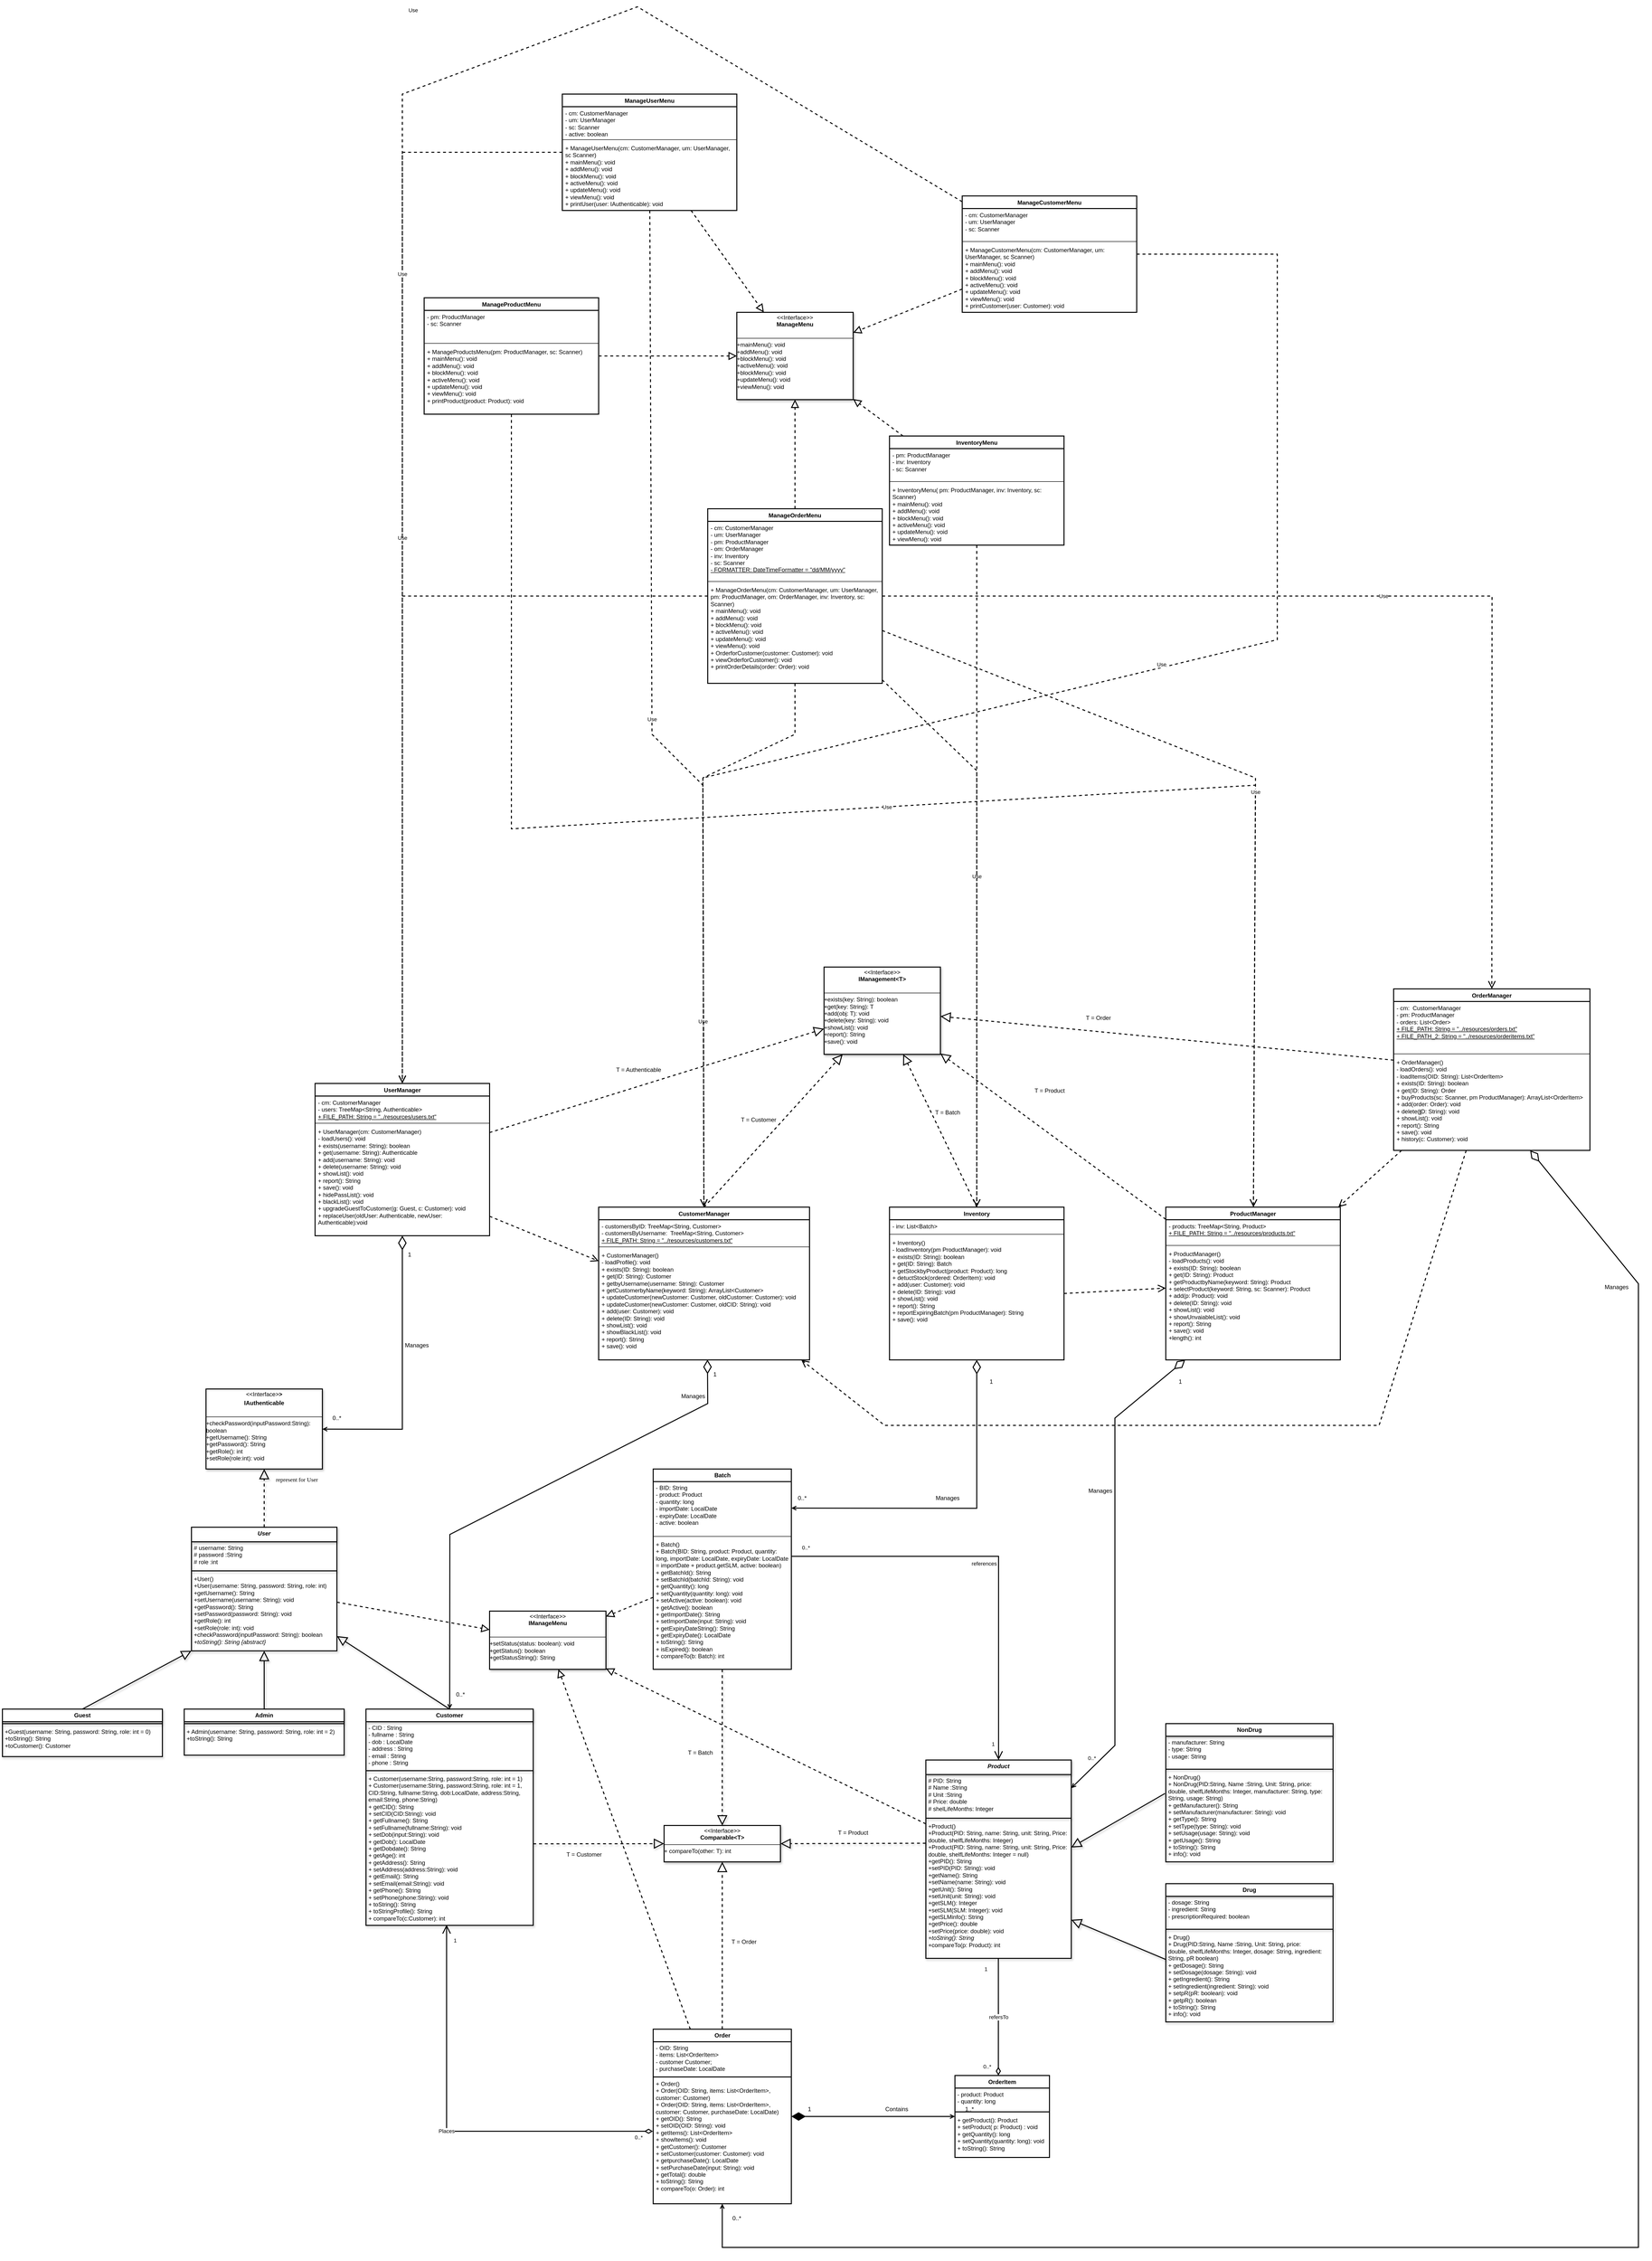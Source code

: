 <mxfile version="28.2.8">
  <diagram name="Trang-1" id="QcBJqrxH_IE6oO6Vi0jk">
    <mxGraphModel dx="9022" dy="6402" grid="1" gridSize="15" guides="1" tooltips="1" connect="1" arrows="1" fold="1" page="1" pageScale="1" pageWidth="827" pageHeight="1169" math="0" shadow="0">
      <root>
        <mxCell id="0" />
        <mxCell id="1" parent="0" />
        <mxCell id="m590TaEcWfAOfF5zcKe_-12" value="&lt;p style=&quot;margin:0px;margin-top:4px;text-align:center;&quot;&gt;&amp;lt;&amp;lt;Interface&amp;gt;&lt;b&gt;&amp;gt;&lt;/b&gt;&lt;/p&gt;&lt;p style=&quot;margin:0px;margin-top:4px;text-align:center;&quot;&gt;&lt;b&gt;IAuthenticable&lt;/b&gt;&lt;/p&gt;&lt;br&gt;&lt;hr size=&quot;1&quot; style=&quot;border-style:solid;&quot;&gt;+checkPassword(inputPassword:String): boolean&lt;div&gt;+getUsername(): String&amp;nbsp; &amp;nbsp; &amp;nbsp; &amp;nbsp; &amp;nbsp; &amp;nbsp; &amp;nbsp; &amp;nbsp; &amp;nbsp;&lt;/div&gt;+getPassword(): String&amp;nbsp; &amp;nbsp; &amp;nbsp; &amp;nbsp; &amp;nbsp; &amp;nbsp; &amp;nbsp; &amp;nbsp; &amp;nbsp;&amp;nbsp;&lt;br&gt;+getRole(): int&amp;nbsp; &amp;nbsp; &amp;nbsp; &amp;nbsp; &amp;nbsp; &amp;nbsp; &amp;nbsp; &amp;nbsp; &amp;nbsp; &amp;nbsp; &amp;nbsp; &amp;nbsp; &amp;nbsp; &amp;nbsp; +setRole(role:int): void&amp;nbsp;" style="verticalAlign=top;align=left;overflow=fill;html=1;whiteSpace=wrap;shadow=1;strokeWidth=2;spacing=1;fillOpacity=100;" parent="1" vertex="1">
          <mxGeometry x="-600" y="1020" width="240" height="165" as="geometry" />
        </mxCell>
        <mxCell id="m590TaEcWfAOfF5zcKe_-13" value="&lt;p style=&quot;margin:0px;margin-top:4px;text-align:center;&quot;&gt;&amp;lt;&amp;lt;Interface&amp;gt;&amp;gt;&lt;br&gt;&lt;b&gt;IManagement&amp;lt;T&amp;gt;&lt;/b&gt;&lt;/p&gt;&lt;br&gt;&lt;hr size=&quot;1&quot; style=&quot;border-style:solid;&quot;&gt;&lt;div&gt;+exists(key: String): boolean&lt;/div&gt;&lt;div&gt;+get(key: String): T&lt;/div&gt;&lt;div&gt;+add(obj: T): void&amp;nbsp; &amp;nbsp; &amp;nbsp;&amp;nbsp;&lt;/div&gt;&lt;div&gt;+delete(key: String): void&amp;nbsp; &amp;nbsp; &amp;nbsp; &amp;nbsp; &amp;nbsp; &amp;nbsp;&amp;nbsp;&lt;/div&gt;&lt;div&gt;+showList(): void&amp;nbsp; &amp;nbsp; &amp;nbsp; &amp;nbsp; &amp;nbsp; &amp;nbsp; &amp;nbsp; &amp;nbsp; &amp;nbsp; &amp;nbsp; &amp;nbsp;&amp;nbsp;&lt;/div&gt;&lt;div&gt;+report(): String&amp;nbsp; &amp;nbsp; &amp;nbsp; &amp;nbsp; &amp;nbsp; &amp;nbsp; &amp;nbsp; &amp;nbsp; &amp;nbsp; &amp;nbsp; &amp;nbsp;&amp;nbsp;&lt;/div&gt;&lt;div&gt;+save(): void&amp;nbsp;&lt;/div&gt;" style="verticalAlign=top;align=left;overflow=fill;html=1;whiteSpace=wrap;shadow=1;strokeWidth=2;spacing=1;fillOpacity=100;" parent="1" vertex="1">
          <mxGeometry x="675" y="150" width="240" height="180" as="geometry" />
        </mxCell>
        <mxCell id="m590TaEcWfAOfF5zcKe_-14" value="&lt;i&gt;User&lt;/i&gt;" style="swimlane;fontStyle=1;align=center;verticalAlign=top;childLayout=stackLayout;horizontal=1;startSize=30;horizontalStack=0;resizeParent=1;resizeParentMax=0;resizeLast=0;collapsible=1;marginBottom=0;whiteSpace=wrap;html=1;shadow=1;strokeWidth=2;spacing=1;fillOpacity=100;" parent="1" vertex="1">
          <mxGeometry x="-630" y="1305" width="300" height="255" as="geometry">
            <mxRectangle x="-1125" y="1575" width="75" height="30" as="alternateBounds" />
          </mxGeometry>
        </mxCell>
        <mxCell id="m590TaEcWfAOfF5zcKe_-15" value="&lt;div&gt;# username: String&lt;/div&gt;&lt;div&gt;# password :String&lt;/div&gt;&lt;div&gt;# role :int&lt;/div&gt;" style="text;strokeColor=none;fillColor=none;align=left;verticalAlign=top;spacingLeft=4;spacingRight=4;overflow=hidden;rotatable=0;points=[[0,0.5],[1,0.5]];portConstraint=eastwest;whiteSpace=wrap;html=1;shadow=1;strokeWidth=2;spacing=1;fillOpacity=100;" parent="m590TaEcWfAOfF5zcKe_-14" vertex="1">
          <mxGeometry y="30" width="300" height="56" as="geometry" />
        </mxCell>
        <mxCell id="m590TaEcWfAOfF5zcKe_-16" value="" style="line;strokeWidth=2;fillColor=none;align=left;verticalAlign=middle;spacingTop=-1;spacingLeft=3;spacingRight=3;rotatable=0;labelPosition=right;points=[];portConstraint=eastwest;strokeColor=inherit;shadow=1;spacing=1;fillOpacity=100;" parent="m590TaEcWfAOfF5zcKe_-14" vertex="1">
          <mxGeometry y="86" width="300" height="8" as="geometry" />
        </mxCell>
        <mxCell id="m590TaEcWfAOfF5zcKe_-17" value="&lt;div&gt;+User()&amp;nbsp; &amp;nbsp;&amp;nbsp;&lt;/div&gt;&lt;div&gt;+User(username: String, password: String, role: int)&amp;nbsp;&lt;/div&gt;&lt;div&gt;+getUsername(): String&amp;nbsp;&amp;nbsp;&lt;/div&gt;&lt;div&gt;+setUsername(username: String): void&amp;nbsp; &amp;nbsp; +getPassword(): String&amp;nbsp; &amp;nbsp; &amp;nbsp; &amp;nbsp; &amp;nbsp; &amp;nbsp; &amp;nbsp; &amp;nbsp; +setPassword(password: String): void&amp;nbsp; &amp;nbsp; &amp;nbsp; &amp;nbsp; &amp;nbsp; &amp;nbsp; &amp;nbsp;&lt;/div&gt;&lt;div&gt;+getRole(): int&amp;nbsp; &amp;nbsp; &amp;nbsp; &amp;nbsp; &amp;nbsp; &amp;nbsp; &amp;nbsp; &amp;nbsp; &amp;nbsp; &amp;nbsp; &amp;nbsp; &amp;nbsp; &amp;nbsp; &amp;nbsp; &amp;nbsp;&amp;nbsp;&lt;/div&gt;&lt;div&gt;+setRole(role: int): void&amp;nbsp; &amp;nbsp; &amp;nbsp; &amp;nbsp; &amp;nbsp; &amp;nbsp; &amp;nbsp; &amp;nbsp; +checkPassword(inputPassword: String): boolean&lt;/div&gt;&lt;div&gt;&lt;i&gt;+toString(): String {abstract}&amp;nbsp;&lt;/i&gt;&lt;/div&gt;" style="text;strokeColor=none;fillColor=none;align=left;verticalAlign=top;spacingLeft=4;spacingRight=4;overflow=hidden;rotatable=0;points=[[0,0.5],[1,0.5]];portConstraint=eastwest;whiteSpace=wrap;html=1;shadow=1;strokeWidth=2;spacing=1;fillOpacity=100;" parent="m590TaEcWfAOfF5zcKe_-14" vertex="1">
          <mxGeometry y="94" width="300" height="161" as="geometry" />
        </mxCell>
        <mxCell id="m590TaEcWfAOfF5zcKe_-19" value="" style="endArrow=block;endSize=16;endFill=0;html=1;rounded=0;entryX=0.5;entryY=1;entryDx=0;entryDy=0;exitX=0.5;exitY=0;exitDx=0;exitDy=0;shadow=1;strokeWidth=2;spacing=1;fillOpacity=100;dashed=1;" parent="1" source="m590TaEcWfAOfF5zcKe_-14" target="m590TaEcWfAOfF5zcKe_-12" edge="1">
          <mxGeometry width="160" relative="1" as="geometry">
            <mxPoint x="-510" y="1260" as="sourcePoint" />
            <mxPoint x="-350" y="1260" as="targetPoint" />
          </mxGeometry>
        </mxCell>
        <mxCell id="m590TaEcWfAOfF5zcKe_-20" value="Guest" style="swimlane;fontStyle=1;align=center;verticalAlign=top;childLayout=stackLayout;horizontal=1;startSize=26;horizontalStack=0;resizeParent=1;resizeParentMax=0;resizeLast=0;collapsible=1;marginBottom=0;whiteSpace=wrap;html=1;shadow=1;strokeWidth=2;spacing=1;fillOpacity=100;" parent="1" vertex="1">
          <mxGeometry x="-1020" y="1680" width="330" height="98" as="geometry">
            <mxRectangle x="-1515" y="1950" width="75" height="30" as="alternateBounds" />
          </mxGeometry>
        </mxCell>
        <mxCell id="m590TaEcWfAOfF5zcKe_-22" value="" style="line;strokeWidth=2;fillColor=none;align=left;verticalAlign=middle;spacingTop=-1;spacingLeft=3;spacingRight=3;rotatable=0;labelPosition=right;points=[];portConstraint=eastwest;strokeColor=inherit;shadow=1;spacing=1;fillOpacity=100;" parent="m590TaEcWfAOfF5zcKe_-20" vertex="1">
          <mxGeometry y="26" width="330" height="8" as="geometry" />
        </mxCell>
        <mxCell id="m590TaEcWfAOfF5zcKe_-23" value="&lt;div&gt;+Guest(username: String, password: String, role: int = 0)&lt;/div&gt;&lt;div&gt;+toString(): String&amp;nbsp; &amp;nbsp; &amp;nbsp; &amp;nbsp; &amp;nbsp; &amp;nbsp; &amp;nbsp; &amp;nbsp; &amp;nbsp; &amp;nbsp; &amp;nbsp; &amp;nbsp; &amp;nbsp; &amp;nbsp; &amp;nbsp; &amp;nbsp;&lt;/div&gt;&lt;div&gt;+toCustomer(): Customer&lt;/div&gt;" style="text;strokeColor=none;fillColor=none;align=left;verticalAlign=top;spacingLeft=4;spacingRight=4;overflow=hidden;rotatable=0;points=[[0,0.5],[1,0.5]];portConstraint=eastwest;whiteSpace=wrap;html=1;shadow=1;strokeWidth=2;spacing=1;fillOpacity=100;" parent="m590TaEcWfAOfF5zcKe_-20" vertex="1">
          <mxGeometry y="34" width="330" height="64" as="geometry" />
        </mxCell>
        <mxCell id="m590TaEcWfAOfF5zcKe_-24" value="Customer" style="swimlane;fontStyle=1;align=center;verticalAlign=top;childLayout=stackLayout;horizontal=1;startSize=26;horizontalStack=0;resizeParent=1;resizeParentMax=0;resizeLast=0;collapsible=1;marginBottom=0;whiteSpace=wrap;html=1;shadow=1;strokeWidth=2;spacing=1;fillOpacity=100;" parent="1" vertex="1">
          <mxGeometry x="-270" y="1680" width="345" height="446" as="geometry">
            <mxRectangle x="-765" y="1950" width="105" height="30" as="alternateBounds" />
          </mxGeometry>
        </mxCell>
        <mxCell id="m590TaEcWfAOfF5zcKe_-25" value="&lt;div&gt;- CID : String&amp;nbsp; &amp;nbsp; &amp;nbsp; &amp;nbsp; &amp;nbsp; &amp;nbsp; &amp;nbsp; &amp;nbsp; &amp;nbsp; &amp;nbsp;&lt;/div&gt;&lt;div&gt;- fullname : String&amp;nbsp; &amp;nbsp; &amp;nbsp; &amp;nbsp; &amp;nbsp; &amp;nbsp;&amp;nbsp;&lt;/div&gt;&lt;div&gt;- dob : LocalDate&amp;nbsp; &amp;nbsp; &amp;nbsp; &amp;nbsp; &amp;nbsp; &amp;nbsp; &amp;nbsp; &amp;nbsp; &amp;nbsp;&lt;/div&gt;&lt;div&gt;- address : String&amp;nbsp; &amp;nbsp;&lt;/div&gt;&lt;div&gt;- email : String&amp;nbsp; &amp;nbsp; &amp;nbsp; &amp;nbsp; &amp;nbsp; &amp;nbsp; &amp;nbsp; &amp;nbsp; &amp;nbsp;&amp;nbsp;&lt;/div&gt;&lt;div&gt;- phone : String&lt;/div&gt;" style="text;strokeColor=none;fillColor=none;align=left;verticalAlign=top;spacingLeft=4;spacingRight=4;overflow=hidden;rotatable=0;points=[[0,0.5],[1,0.5]];portConstraint=eastwest;whiteSpace=wrap;html=1;shadow=1;strokeWidth=2;spacing=1;fillOpacity=100;" parent="m590TaEcWfAOfF5zcKe_-24" vertex="1">
          <mxGeometry y="26" width="345" height="97" as="geometry" />
        </mxCell>
        <mxCell id="m590TaEcWfAOfF5zcKe_-26" value="" style="line;strokeWidth=2;fillColor=none;align=left;verticalAlign=middle;spacingTop=-1;spacingLeft=3;spacingRight=3;rotatable=0;labelPosition=right;points=[];portConstraint=eastwest;strokeColor=inherit;shadow=1;spacing=1;fillOpacity=100;" parent="m590TaEcWfAOfF5zcKe_-24" vertex="1">
          <mxGeometry y="123" width="345" height="8" as="geometry" />
        </mxCell>
        <mxCell id="m590TaEcWfAOfF5zcKe_-27" value="&lt;div&gt;+ Customer(username:String, password:String, role: int = 1)&lt;/div&gt;&lt;div&gt;+ Customer(username:String, password:String, role: int = 1,&amp;nbsp; CID:String, fullname:String, dob:LocalDate, address:String, email:String, phone:String)&amp;nbsp;&amp;nbsp;&lt;/div&gt;&lt;div&gt;+ getCID(): String&amp;nbsp; &amp;nbsp; &amp;nbsp; &amp;nbsp; &amp;nbsp; &amp;nbsp; &amp;nbsp; &amp;nbsp; &amp;nbsp;&amp;nbsp;&lt;/div&gt;&lt;div&gt;+ setCID(CID:String): void&amp;nbsp; &amp;nbsp; &amp;nbsp; &amp;nbsp; &amp;nbsp;&lt;/div&gt;&lt;div&gt;+ getFullname(): String&amp;nbsp; &amp;nbsp; &amp;nbsp; &amp;nbsp; &amp;nbsp; &amp;nbsp; &amp;nbsp;&amp;nbsp;&lt;/div&gt;&lt;div&gt;+ setFullname(fullname:String): void&amp;nbsp;&lt;/div&gt;&lt;div&gt;+ setDob(input:String): void&amp;nbsp; &amp;nbsp; &amp;nbsp; &amp;nbsp;&amp;nbsp;&lt;/div&gt;&lt;div&gt;+ getDob(): LocalDate&amp;nbsp; &amp;nbsp; &amp;nbsp; &amp;nbsp; &amp;nbsp; &amp;nbsp; &amp;nbsp; &amp;nbsp;&amp;nbsp;&lt;/div&gt;&lt;div&gt;+ getDobdate(): String&amp;nbsp; &amp;nbsp; &amp;nbsp; &amp;nbsp; &amp;nbsp; &amp;nbsp; &amp;nbsp; &amp;nbsp;&lt;/div&gt;&lt;div&gt;+ getAge(): int&amp;nbsp; &amp;nbsp; &amp;nbsp; &amp;nbsp; &amp;nbsp; &amp;nbsp; &amp;nbsp; &amp;nbsp; &amp;nbsp; &amp;nbsp; &amp;nbsp;&amp;nbsp;&lt;/div&gt;&lt;div&gt;+ getAddress(): String&amp;nbsp; &amp;nbsp; &amp;nbsp; &amp;nbsp; &amp;nbsp; &amp;nbsp; &amp;nbsp; &amp;nbsp;&lt;/div&gt;&lt;div&gt;+ setAddress(address:String): void&amp;nbsp;&lt;/div&gt;&lt;div&gt;+ getEmail(): String&amp;nbsp; &amp;nbsp; &amp;nbsp; &amp;nbsp; &amp;nbsp; &amp;nbsp; &amp;nbsp; &amp;nbsp;&lt;/div&gt;&lt;div&gt;+ setEmail(email:String): void&amp;nbsp; &amp;nbsp; &amp;nbsp; &amp;nbsp;&lt;/div&gt;&lt;div&gt;+ getPhone(): String&amp;nbsp; &amp;nbsp; &amp;nbsp; &amp;nbsp; &amp;nbsp; &amp;nbsp; &amp;nbsp; &amp;nbsp; &amp;nbsp;&lt;/div&gt;&lt;div&gt;+ setPhone(phone:String): void&amp;nbsp; &amp;nbsp; &amp;nbsp;&lt;/div&gt;&lt;div&gt;+ toString(): String&amp;nbsp; &amp;nbsp; &amp;nbsp; &amp;nbsp; &amp;nbsp; &amp;nbsp; &amp;nbsp; &amp;nbsp;&lt;/div&gt;&lt;div&gt;+ toStringProfile(): String&amp;nbsp; &amp;nbsp; &amp;nbsp; &amp;nbsp;&lt;/div&gt;&lt;div&gt;+ compareTo(c:Customer): int&amp;nbsp;&lt;/div&gt;" style="text;strokeColor=none;fillColor=none;align=left;verticalAlign=top;spacingLeft=4;spacingRight=4;overflow=hidden;rotatable=0;points=[[0,0.5],[1,0.5]];portConstraint=eastwest;whiteSpace=wrap;html=1;shadow=1;strokeWidth=2;spacing=1;fillOpacity=100;" parent="m590TaEcWfAOfF5zcKe_-24" vertex="1">
          <mxGeometry y="131" width="345" height="315" as="geometry" />
        </mxCell>
        <mxCell id="m590TaEcWfAOfF5zcKe_-32" value="Admin" style="swimlane;fontStyle=1;align=center;verticalAlign=top;childLayout=stackLayout;horizontal=1;startSize=26;horizontalStack=0;resizeParent=1;resizeParentMax=0;resizeLast=0;collapsible=1;marginBottom=0;whiteSpace=wrap;html=1;shadow=1;strokeWidth=2;spacing=1;fillOpacity=100;" parent="1" vertex="1">
          <mxGeometry x="-645" y="1680" width="330" height="95" as="geometry">
            <mxRectangle x="-1140" y="1950" width="75" height="30" as="alternateBounds" />
          </mxGeometry>
        </mxCell>
        <mxCell id="m590TaEcWfAOfF5zcKe_-33" value="" style="line;strokeWidth=2;fillColor=none;align=left;verticalAlign=middle;spacingTop=-1;spacingLeft=3;spacingRight=3;rotatable=0;labelPosition=right;points=[];portConstraint=eastwest;strokeColor=inherit;shadow=1;spacing=1;fillOpacity=100;" parent="m590TaEcWfAOfF5zcKe_-32" vertex="1">
          <mxGeometry y="26" width="330" height="8" as="geometry" />
        </mxCell>
        <mxCell id="m590TaEcWfAOfF5zcKe_-34" value="&lt;div&gt;+ Admin(username: String, password: String, role: int = 2)&lt;/div&gt;&lt;div&gt;+toString(): String&amp;nbsp; &amp;nbsp;&lt;/div&gt;" style="text;strokeColor=none;fillColor=none;align=left;verticalAlign=top;spacingLeft=4;spacingRight=4;overflow=hidden;rotatable=0;points=[[0,0.5],[1,0.5]];portConstraint=eastwest;whiteSpace=wrap;html=1;shadow=1;strokeWidth=2;spacing=1;fillOpacity=100;" parent="m590TaEcWfAOfF5zcKe_-32" vertex="1">
          <mxGeometry y="34" width="330" height="61" as="geometry" />
        </mxCell>
        <mxCell id="m590TaEcWfAOfF5zcKe_-36" value="" style="endArrow=block;endSize=16;endFill=0;html=1;rounded=0;exitX=0.5;exitY=0;exitDx=0;exitDy=0;shadow=1;strokeWidth=2;spacing=1;fillOpacity=100;" parent="1" source="m590TaEcWfAOfF5zcKe_-20" target="m590TaEcWfAOfF5zcKe_-17" edge="1">
          <mxGeometry x="1" y="108" width="160" relative="1" as="geometry">
            <mxPoint x="-840.0" y="1680" as="sourcePoint" />
            <mxPoint x="-330" y="1395" as="targetPoint" />
            <mxPoint x="-13" y="3" as="offset" />
          </mxGeometry>
        </mxCell>
        <mxCell id="m590TaEcWfAOfF5zcKe_-37" value="" style="endArrow=block;endSize=16;endFill=0;html=1;rounded=0;exitX=0.5;exitY=0;exitDx=0;exitDy=0;shadow=1;strokeWidth=2;spacing=1;fillOpacity=100;" parent="1" source="m590TaEcWfAOfF5zcKe_-32" target="m590TaEcWfAOfF5zcKe_-14" edge="1">
          <mxGeometry x="1" y="108" width="160" relative="1" as="geometry">
            <mxPoint x="-180" y="1335" as="sourcePoint" />
            <mxPoint x="-480" y="1560" as="targetPoint" />
            <mxPoint x="-13" y="3" as="offset" />
          </mxGeometry>
        </mxCell>
        <mxCell id="m590TaEcWfAOfF5zcKe_-38" value="" style="endArrow=block;endSize=16;endFill=0;html=1;rounded=0;exitX=0.5;exitY=0;exitDx=0;exitDy=0;shadow=1;strokeWidth=2;spacing=1;fillOpacity=100;" parent="1" source="m590TaEcWfAOfF5zcKe_-24" target="m590TaEcWfAOfF5zcKe_-14" edge="1">
          <mxGeometry width="160" relative="1" as="geometry">
            <mxPoint x="150" y="1725" as="sourcePoint" />
            <mxPoint x="-330" y="1560" as="targetPoint" />
          </mxGeometry>
        </mxCell>
        <mxCell id="m590TaEcWfAOfF5zcKe_-39" value="&lt;i&gt;Product&lt;/i&gt;" style="swimlane;fontStyle=1;align=center;verticalAlign=top;childLayout=stackLayout;horizontal=1;startSize=30;horizontalStack=0;resizeParent=1;resizeParentMax=0;resizeLast=0;collapsible=1;marginBottom=0;whiteSpace=wrap;html=1;shadow=1;strokeWidth=2;spacing=1;fillOpacity=100;" parent="1" vertex="1">
          <mxGeometry x="885" y="1785" width="300" height="409" as="geometry">
            <mxRectangle x="390" y="2055" width="75" height="30" as="alternateBounds" />
          </mxGeometry>
        </mxCell>
        <mxCell id="m590TaEcWfAOfF5zcKe_-40" value="&lt;div&gt;# PID: String&lt;/div&gt;&lt;div&gt;# Name :String&lt;/div&gt;&lt;div&gt;# Unit :String&lt;/div&gt;&lt;div&gt;# Price: double&lt;/div&gt;&lt;div&gt;# shelLifeMonths: Integer&lt;/div&gt;" style="text;strokeColor=none;fillColor=none;align=left;verticalAlign=top;spacingLeft=4;spacingRight=4;overflow=hidden;rotatable=0;points=[[0,0.5],[1,0.5]];portConstraint=eastwest;whiteSpace=wrap;html=1;shadow=1;strokeWidth=2;spacing=1;fillOpacity=100;" parent="m590TaEcWfAOfF5zcKe_-39" vertex="1">
          <mxGeometry y="30" width="300" height="86" as="geometry" />
        </mxCell>
        <mxCell id="m590TaEcWfAOfF5zcKe_-41" value="" style="line;strokeWidth=2;fillColor=none;align=left;verticalAlign=middle;spacingTop=-1;spacingLeft=3;spacingRight=3;rotatable=0;labelPosition=right;points=[];portConstraint=eastwest;strokeColor=inherit;shadow=1;spacing=1;fillOpacity=100;" parent="m590TaEcWfAOfF5zcKe_-39" vertex="1">
          <mxGeometry y="116" width="300" height="8" as="geometry" />
        </mxCell>
        <mxCell id="m590TaEcWfAOfF5zcKe_-42" value="&lt;div&gt;+Product()&amp;nbsp; &amp;nbsp;&amp;nbsp;&lt;/div&gt;&lt;div&gt;+Product(PID: String, name: String, unit: String, Price: double, shelfLifeMonths: Integer)&lt;/div&gt;&lt;div&gt;+Product(PID: String, name: String, unit: String, Price: double,&amp;nbsp;shelfLifeMonths: Integer = null)&lt;/div&gt;&lt;div&gt;+getPID(): String&amp;nbsp;&amp;nbsp;&lt;/div&gt;&lt;div&gt;+setPID(PID: String): void&amp;nbsp; &amp;nbsp;&amp;nbsp;&lt;/div&gt;&lt;div&gt;+getName(): String&amp;nbsp; &amp;nbsp; &amp;nbsp; &amp;nbsp; &amp;nbsp; &amp;nbsp; &amp;nbsp; &amp;nbsp;&amp;nbsp;&lt;/div&gt;&lt;div&gt;+setName(name: String): void&amp;nbsp;&lt;/div&gt;&lt;div&gt;&lt;div&gt;+getUnit(): String&amp;nbsp; &amp;nbsp; &amp;nbsp; &amp;nbsp; &amp;nbsp; &amp;nbsp; &amp;nbsp; &amp;nbsp;&amp;nbsp;&lt;/div&gt;&lt;div&gt;+setUnit(unit: String): void&amp;nbsp;&amp;nbsp; &amp;nbsp; &amp;nbsp; &amp;nbsp; &amp;nbsp;&lt;/div&gt;&lt;/div&gt;&lt;div&gt;+getSLM(): Integer&amp;nbsp; &amp;nbsp; &amp;nbsp; &amp;nbsp; &amp;nbsp; &amp;nbsp; &amp;nbsp; &amp;nbsp; &amp;nbsp; &amp;nbsp; &amp;nbsp; &amp;nbsp; &amp;nbsp; &amp;nbsp; &amp;nbsp;&lt;/div&gt;&lt;div&gt;+setSLM(SLM: Integer): void&lt;/div&gt;&lt;div&gt;+getSLMinfo(): String&amp;nbsp; &amp;nbsp; &amp;nbsp;&lt;br&gt;&lt;div&gt;+getPrice(): double&amp;nbsp; &amp;nbsp; &amp;nbsp; &amp;nbsp; &amp;nbsp; &amp;nbsp; &amp;nbsp; &amp;nbsp;&amp;nbsp;&lt;/div&gt;&lt;div&gt;+setPrice(price: double): void&amp;nbsp;&lt;/div&gt;&lt;/div&gt;&lt;div&gt;&lt;i&gt;+toString(): String&amp;nbsp;&lt;/i&gt;&lt;/div&gt;&lt;div&gt;+compareTo(p: Product): int&amp;nbsp;&lt;/div&gt;" style="text;strokeColor=none;fillColor=none;align=left;verticalAlign=top;spacingLeft=4;spacingRight=4;overflow=hidden;rotatable=0;points=[[0,0.5],[1,0.5]];portConstraint=eastwest;whiteSpace=wrap;html=1;shadow=1;strokeWidth=2;spacing=1;fillOpacity=100;" parent="m590TaEcWfAOfF5zcKe_-39" vertex="1">
          <mxGeometry y="124" width="300" height="285" as="geometry" />
        </mxCell>
        <mxCell id="m590TaEcWfAOfF5zcKe_-43" value="&lt;p style=&quot;margin:0px;margin-top:4px;text-align:center;&quot;&gt;&amp;lt;&amp;lt;Interface&amp;gt;&amp;gt;&lt;br&gt;&lt;b&gt;Comparable&amp;lt;T&amp;gt;&lt;/b&gt;&lt;/p&gt;&lt;hr size=&quot;1&quot; style=&quot;border-style:solid;&quot;&gt;+ compareTo(other: T): int" style="verticalAlign=top;align=left;overflow=fill;html=1;whiteSpace=wrap;shadow=1;strokeWidth=2;spacing=1;fillOpacity=100;" parent="1" vertex="1">
          <mxGeometry x="345" y="1920" width="240" height="75" as="geometry" />
        </mxCell>
        <mxCell id="m590TaEcWfAOfF5zcKe_-44" value="" style="endArrow=block;endSize=16;endFill=0;html=1;rounded=0;exitX=-0.001;exitY=0.167;exitDx=0;exitDy=0;entryX=1;entryY=0.5;entryDx=0;entryDy=0;shadow=1;strokeWidth=2;exitPerimeter=0;spacing=1;fillOpacity=100;dashed=1;" parent="1" source="m590TaEcWfAOfF5zcKe_-42" target="m590TaEcWfAOfF5zcKe_-43" edge="1">
          <mxGeometry x="0.002" width="160" relative="1" as="geometry">
            <mxPoint x="-90" y="1215" as="sourcePoint" />
            <mxPoint x="-105" y="1095" as="targetPoint" />
            <mxPoint as="offset" />
          </mxGeometry>
        </mxCell>
        <mxCell id="m590TaEcWfAOfF5zcKe_-45" value="" style="endArrow=block;endSize=16;endFill=0;html=1;rounded=0;entryX=0;entryY=0.5;entryDx=0;entryDy=0;exitX=1;exitY=0.466;exitDx=0;exitDy=0;exitPerimeter=0;shadow=1;strokeWidth=2;spacing=1;fillOpacity=100;dashed=1;" parent="1" source="m590TaEcWfAOfF5zcKe_-27" target="m590TaEcWfAOfF5zcKe_-43" edge="1">
          <mxGeometry width="160" relative="1" as="geometry">
            <mxPoint x="-52" y="1650" as="sourcePoint" />
            <mxPoint x="-285" y="1530" as="targetPoint" />
          </mxGeometry>
        </mxCell>
        <mxCell id="m590TaEcWfAOfF5zcKe_-46" value="Drug" style="swimlane;fontStyle=1;align=center;verticalAlign=top;childLayout=stackLayout;horizontal=1;startSize=26;horizontalStack=0;resizeParent=1;resizeParentMax=0;resizeLast=0;collapsible=1;marginBottom=0;whiteSpace=wrap;html=1;shadow=1;strokeWidth=2;spacing=1;fillOpacity=100;" parent="1" vertex="1">
          <mxGeometry x="1380" y="2040" width="345" height="285" as="geometry">
            <mxRectangle x="885" y="2310" width="75" height="30" as="alternateBounds" />
          </mxGeometry>
        </mxCell>
        <mxCell id="m590TaEcWfAOfF5zcKe_-47" value="&lt;div&gt;- dosage: String&lt;/div&gt;&lt;div&gt;- ingredient: String&lt;/div&gt;&lt;div&gt;- prescriptionRequired: boolean&lt;/div&gt;" style="text;strokeColor=none;fillColor=none;align=left;verticalAlign=top;spacingLeft=4;spacingRight=4;overflow=hidden;rotatable=0;points=[[0,0.5],[1,0.5]];portConstraint=eastwest;whiteSpace=wrap;html=1;shadow=1;strokeWidth=2;spacing=1;fillOpacity=100;" parent="m590TaEcWfAOfF5zcKe_-46" vertex="1">
          <mxGeometry y="26" width="345" height="64" as="geometry" />
        </mxCell>
        <mxCell id="m590TaEcWfAOfF5zcKe_-48" value="" style="line;strokeWidth=2;fillColor=none;align=left;verticalAlign=middle;spacingTop=-1;spacingLeft=3;spacingRight=3;rotatable=0;labelPosition=right;points=[];portConstraint=eastwest;strokeColor=inherit;shadow=1;spacing=1;fillOpacity=100;" parent="m590TaEcWfAOfF5zcKe_-46" vertex="1">
          <mxGeometry y="90" width="345" height="8" as="geometry" />
        </mxCell>
        <mxCell id="m590TaEcWfAOfF5zcKe_-49" value="&lt;div&gt;+ Drug()&lt;/div&gt;&lt;div&gt;+ Drug(PID:String, Name :String, Unit: String,&amp;nbsp;price: double,&amp;nbsp;shelfLifeMonths: Integer, dosage: String, ingredient: String, pR boolean)&amp;nbsp;&amp;nbsp;&lt;/div&gt;&lt;div&gt;+ getDosage(): String&amp;nbsp; &amp;nbsp; &amp;nbsp; &amp;nbsp; &amp;nbsp; &amp;nbsp; &amp;nbsp; &amp;nbsp; &amp;nbsp;&amp;nbsp;&lt;/div&gt;&lt;div&gt;+ setDosage(dosage: String): void&amp;nbsp; &amp;nbsp; &amp;nbsp; &amp;nbsp; &amp;nbsp;&lt;/div&gt;&lt;div&gt;+ getIngredient(): String&amp;nbsp; &amp;nbsp; &amp;nbsp; &amp;nbsp; &amp;nbsp; &amp;nbsp; &amp;nbsp;&amp;nbsp;&lt;/div&gt;&lt;div&gt;+ setIngredient(ingredient: String): void&amp;nbsp;&lt;/div&gt;&lt;div&gt;+ setpR(pR: boolean): void&amp;nbsp; &amp;nbsp; &amp;nbsp; &amp;nbsp;&amp;nbsp;&lt;/div&gt;&lt;div&gt;+ getpR(): boolean&amp;nbsp; &amp;nbsp; &amp;nbsp; &amp;nbsp; &amp;nbsp; &amp;nbsp; &amp;nbsp; &amp;nbsp; &amp;nbsp;&amp;nbsp;&lt;/div&gt;&lt;div&gt;+ toString(): String&amp;nbsp; &amp;nbsp; &amp;nbsp; &amp;nbsp; &amp;nbsp; &amp;nbsp; &amp;nbsp; &amp;nbsp;&lt;/div&gt;&lt;div&gt;+ info(): void&amp;nbsp; &amp;nbsp; &amp;nbsp; &amp;nbsp;&lt;/div&gt;" style="text;strokeColor=none;fillColor=none;align=left;verticalAlign=top;spacingLeft=4;spacingRight=4;overflow=hidden;rotatable=0;points=[[0,0.5],[1,0.5]];portConstraint=eastwest;whiteSpace=wrap;html=1;shadow=1;strokeWidth=2;spacing=1;fillOpacity=100;" parent="m590TaEcWfAOfF5zcKe_-46" vertex="1">
          <mxGeometry y="98" width="345" height="187" as="geometry" />
        </mxCell>
        <mxCell id="m590TaEcWfAOfF5zcKe_-54" value="NonDrug" style="swimlane;fontStyle=1;align=center;verticalAlign=top;childLayout=stackLayout;horizontal=1;startSize=26;horizontalStack=0;resizeParent=1;resizeParentMax=0;resizeLast=0;collapsible=1;marginBottom=0;whiteSpace=wrap;html=1;shadow=1;strokeWidth=2;spacing=1;fillOpacity=100;" parent="1" vertex="1">
          <mxGeometry x="1380" y="1710" width="345" height="285" as="geometry">
            <mxRectangle x="885" y="1980" width="90" height="30" as="alternateBounds" />
          </mxGeometry>
        </mxCell>
        <mxCell id="m590TaEcWfAOfF5zcKe_-55" value="&lt;div&gt;- manufacturer: String&lt;/div&gt;&lt;div&gt;- type: String&lt;/div&gt;&lt;div&gt;- usage: String&lt;/div&gt;" style="text;strokeColor=none;fillColor=none;align=left;verticalAlign=top;spacingLeft=4;spacingRight=4;overflow=hidden;rotatable=0;points=[[0,0.5],[1,0.5]];portConstraint=eastwest;whiteSpace=wrap;html=1;shadow=1;strokeWidth=2;spacing=1;fillOpacity=100;" parent="m590TaEcWfAOfF5zcKe_-54" vertex="1">
          <mxGeometry y="26" width="345" height="64" as="geometry" />
        </mxCell>
        <mxCell id="m590TaEcWfAOfF5zcKe_-56" value="" style="line;strokeWidth=2;fillColor=none;align=left;verticalAlign=middle;spacingTop=-1;spacingLeft=3;spacingRight=3;rotatable=0;labelPosition=right;points=[];portConstraint=eastwest;strokeColor=inherit;shadow=1;spacing=1;fillOpacity=100;" parent="m590TaEcWfAOfF5zcKe_-54" vertex="1">
          <mxGeometry y="90" width="345" height="8" as="geometry" />
        </mxCell>
        <mxCell id="m590TaEcWfAOfF5zcKe_-57" value="&lt;div&gt;+ NonDrug()&lt;/div&gt;&lt;div&gt;+ NonDrug(PID:String, Name :String, Unit: String,&amp;nbsp;price: double,&amp;nbsp;shelfLifeMonths: Integer, manufacturer: String, type: String, usage: String)&amp;nbsp;&amp;nbsp;&lt;/div&gt;&lt;div&gt;+ getManufacturer(): String&amp;nbsp; &amp;nbsp; &amp;nbsp; &amp;nbsp; &amp;nbsp; &amp;nbsp; &amp;nbsp; &amp;nbsp; &amp;nbsp;&amp;nbsp;&lt;/div&gt;&lt;div&gt;+ setManufacturer(manufacturer: String): void&amp;nbsp; &amp;nbsp; &amp;nbsp; &amp;nbsp; &amp;nbsp;&lt;/div&gt;&lt;div&gt;+ getType(): String&amp;nbsp; &amp;nbsp; &amp;nbsp; &amp;nbsp; &amp;nbsp; &amp;nbsp; &amp;nbsp;&amp;nbsp;&lt;/div&gt;&lt;div&gt;+ setType(type: String): void&amp;nbsp;&lt;/div&gt;&lt;div&gt;+ setUsage(usage: String): void&amp;nbsp; &amp;nbsp; &amp;nbsp; &amp;nbsp;&amp;nbsp;&lt;/div&gt;&lt;div&gt;+ getUsage(): String&amp;nbsp; &amp;nbsp; &amp;nbsp; &amp;nbsp; &amp;nbsp; &amp;nbsp; &amp;nbsp; &amp;nbsp; &amp;nbsp;&amp;nbsp;&lt;/div&gt;&lt;div&gt;+ toString(): String&amp;nbsp; &amp;nbsp; &amp;nbsp; &amp;nbsp; &amp;nbsp; &amp;nbsp; &amp;nbsp; &amp;nbsp;&lt;/div&gt;&lt;div&gt;+ info(): void&amp;nbsp; &amp;nbsp; &amp;nbsp;&lt;/div&gt;" style="text;strokeColor=none;fillColor=none;align=left;verticalAlign=top;spacingLeft=4;spacingRight=4;overflow=hidden;rotatable=0;points=[[0,0.5],[1,0.5]];portConstraint=eastwest;whiteSpace=wrap;html=1;shadow=1;strokeWidth=2;spacing=1;fillOpacity=100;" parent="m590TaEcWfAOfF5zcKe_-54" vertex="1">
          <mxGeometry y="98" width="345" height="187" as="geometry" />
        </mxCell>
        <mxCell id="m590TaEcWfAOfF5zcKe_-61" value="" style="endArrow=block;endSize=16;endFill=0;html=1;rounded=0;exitX=0;exitY=0.312;exitDx=0;exitDy=0;exitPerimeter=0;shadow=1;strokeWidth=2;spacing=1;fillOpacity=100;" parent="1" source="m590TaEcWfAOfF5zcKe_-49" target="m590TaEcWfAOfF5zcKe_-42" edge="1">
          <mxGeometry width="160" relative="1" as="geometry">
            <mxPoint x="675" y="1305" as="sourcePoint" />
            <mxPoint x="835" y="1305" as="targetPoint" />
          </mxGeometry>
        </mxCell>
        <mxCell id="m590TaEcWfAOfF5zcKe_-62" value="" style="endArrow=block;endSize=16;endFill=0;html=1;rounded=0;exitX=-0.005;exitY=0.246;exitDx=0;exitDy=0;exitPerimeter=0;shadow=1;strokeWidth=2;spacing=1;fillOpacity=100;" parent="1" source="m590TaEcWfAOfF5zcKe_-57" target="m590TaEcWfAOfF5zcKe_-42" edge="1">
          <mxGeometry width="160" relative="1" as="geometry">
            <mxPoint x="915" y="1365" as="sourcePoint" />
            <mxPoint x="705" y="1686" as="targetPoint" />
          </mxGeometry>
        </mxCell>
        <mxCell id="m590TaEcWfAOfF5zcKe_-63" value="Order" style="swimlane;fontStyle=1;align=center;verticalAlign=top;childLayout=stackLayout;horizontal=1;startSize=26;horizontalStack=0;resizeParent=1;resizeParentMax=0;resizeLast=0;collapsible=1;marginBottom=0;whiteSpace=wrap;html=1;strokeWidth=2;spacing=1;fillOpacity=100;" parent="1" vertex="1">
          <mxGeometry x="322.5" y="2340" width="285" height="360" as="geometry">
            <mxRectangle x="-172.5" y="2610" width="75" height="30" as="alternateBounds" />
          </mxGeometry>
        </mxCell>
        <mxCell id="m590TaEcWfAOfF5zcKe_-64" value="&lt;div&gt;- OID: String&lt;/div&gt;&lt;div&gt;- items: List&amp;lt;OrderItem&amp;gt;&lt;/div&gt;&lt;div&gt;- customer Customer;&lt;/div&gt;&lt;div&gt;- purchaseDate: LocalDate&lt;/div&gt;" style="text;strokeColor=none;fillColor=none;align=left;verticalAlign=top;spacingLeft=4;spacingRight=4;overflow=hidden;rotatable=0;points=[[0,0.5],[1,0.5]];portConstraint=eastwest;whiteSpace=wrap;html=1;strokeWidth=2;spacing=1;fillOpacity=100;" parent="m590TaEcWfAOfF5zcKe_-63" vertex="1">
          <mxGeometry y="26" width="285" height="71" as="geometry" />
        </mxCell>
        <mxCell id="m590TaEcWfAOfF5zcKe_-65" value="" style="line;strokeWidth=2;fillColor=none;align=left;verticalAlign=middle;spacingTop=-1;spacingLeft=3;spacingRight=3;rotatable=0;labelPosition=right;points=[];portConstraint=eastwest;strokeColor=inherit;spacing=1;fillOpacity=100;" parent="m590TaEcWfAOfF5zcKe_-63" vertex="1">
          <mxGeometry y="97" width="285" height="3" as="geometry" />
        </mxCell>
        <mxCell id="m590TaEcWfAOfF5zcKe_-66" value="&lt;div&gt;+ Order()&amp;nbsp; &amp;nbsp; &amp;nbsp; &amp;nbsp; &amp;nbsp; &amp;nbsp; &amp;nbsp; &amp;nbsp; &amp;nbsp; &amp;nbsp; &amp;nbsp; &amp;nbsp;&lt;/div&gt;&lt;div&gt;+ Order(OID: String, items: List&amp;lt;OrderItem&amp;gt;, customer: Customer)&amp;nbsp;&lt;/div&gt;&lt;div&gt;+ Order(OID: String, items: List&amp;lt;OrderItem&amp;gt;, customer: Customer, purchaseDate: LocalDate)&amp;nbsp;&lt;/div&gt;&lt;div&gt;+ getOID(): String&amp;nbsp; &amp;nbsp; &amp;nbsp; &amp;nbsp; &amp;nbsp; &amp;nbsp; &amp;nbsp; &amp;nbsp;&lt;/div&gt;&lt;div&gt;+ setOID(OID: String): void&amp;nbsp; &amp;nbsp; &amp;nbsp; &amp;nbsp;&lt;/div&gt;&lt;div&gt;+ getItems(): List&amp;lt;OrderItem&amp;gt;&amp;nbsp; &amp;nbsp; &amp;nbsp;&lt;/div&gt;&lt;div&gt;+ showItems(): void&amp;nbsp; &amp;nbsp; &amp;nbsp; &amp;nbsp; &amp;nbsp; &amp;nbsp; &amp;nbsp; &amp;nbsp;&lt;/div&gt;&lt;div&gt;+ getCustomer(): Customer&amp;nbsp; &amp;nbsp; &amp;nbsp; &amp;nbsp; &amp;nbsp;&amp;nbsp;&lt;/div&gt;&lt;div&gt;+ setCustomer(customer: Customer): void&amp;nbsp;&lt;/div&gt;&lt;div&gt;+ getpurchaseDate(): LocalDate&amp;nbsp; &amp;nbsp;&amp;nbsp;&lt;/div&gt;&lt;div&gt;+ setPurchaseDate(input: String): void&lt;/div&gt;&lt;div&gt;+ getTotal(): double&amp;nbsp; &amp;nbsp; &amp;nbsp; &amp;nbsp; &amp;nbsp; &amp;nbsp; &amp;nbsp;&lt;/div&gt;&lt;div&gt;+ toString(): String&amp;nbsp; &amp;nbsp; &amp;nbsp; &amp;nbsp; &amp;nbsp; &amp;nbsp;&amp;nbsp;&lt;/div&gt;&lt;div&gt;+ compareTo(o: Order): int&amp;nbsp;&amp;nbsp;&lt;/div&gt;" style="text;strokeColor=none;fillColor=none;align=left;verticalAlign=top;spacingLeft=4;spacingRight=4;overflow=hidden;rotatable=0;points=[[0,0.5],[1,0.5]];portConstraint=eastwest;whiteSpace=wrap;html=1;strokeWidth=2;spacing=1;fillOpacity=100;" parent="m590TaEcWfAOfF5zcKe_-63" vertex="1">
          <mxGeometry y="100" width="285" height="260" as="geometry" />
        </mxCell>
        <mxCell id="m590TaEcWfAOfF5zcKe_-67" value="" style="endArrow=block;endSize=16;endFill=0;html=1;rounded=0;exitX=0.5;exitY=0;exitDx=0;exitDy=0;entryX=0.5;entryY=1;entryDx=0;entryDy=0;strokeWidth=2;spacing=1;fillOpacity=100;dashed=1;" parent="1" source="m590TaEcWfAOfF5zcKe_-63" target="m590TaEcWfAOfF5zcKe_-43" edge="1">
          <mxGeometry width="160" relative="1" as="geometry">
            <mxPoint x="345" y="2160" as="sourcePoint" />
            <mxPoint x="505" y="2160" as="targetPoint" />
          </mxGeometry>
        </mxCell>
        <mxCell id="m590TaEcWfAOfF5zcKe_-68" value="OrderItem" style="swimlane;fontStyle=1;align=center;verticalAlign=top;childLayout=stackLayout;horizontal=1;startSize=26;horizontalStack=0;resizeParent=1;resizeParentMax=0;resizeLast=0;collapsible=1;marginBottom=0;whiteSpace=wrap;html=1;strokeWidth=2;spacing=1;fillOpacity=100;" parent="1" vertex="1">
          <mxGeometry x="945" y="2435.5" width="195" height="169" as="geometry">
            <mxRectangle x="442.5" y="2715" width="105" height="30" as="alternateBounds" />
          </mxGeometry>
        </mxCell>
        <mxCell id="m590TaEcWfAOfF5zcKe_-69" value="&lt;div&gt;- product: Product&lt;/div&gt;&lt;div&gt;- quantity: long&lt;/div&gt;" style="text;strokeColor=none;fillColor=none;align=left;verticalAlign=top;spacingLeft=4;spacingRight=4;overflow=hidden;rotatable=0;points=[[0,0.5],[1,0.5]];portConstraint=eastwest;whiteSpace=wrap;html=1;strokeWidth=2;spacing=1;fillOpacity=100;" parent="m590TaEcWfAOfF5zcKe_-68" vertex="1">
          <mxGeometry y="26" width="195" height="45" as="geometry" />
        </mxCell>
        <mxCell id="m590TaEcWfAOfF5zcKe_-70" value="" style="line;strokeWidth=2;fillColor=none;align=left;verticalAlign=middle;spacingTop=-1;spacingLeft=3;spacingRight=3;rotatable=0;labelPosition=right;points=[];portConstraint=eastwest;strokeColor=inherit;spacing=1;fillOpacity=100;" parent="m590TaEcWfAOfF5zcKe_-68" vertex="1">
          <mxGeometry y="71" width="195" height="8" as="geometry" />
        </mxCell>
        <mxCell id="m590TaEcWfAOfF5zcKe_-71" value="&lt;div&gt;+ getProduct(): Product&lt;/div&gt;&lt;div&gt;+ setProduct( p: Product) : void&lt;/div&gt;&lt;div&gt;+ getQuantity(): long&lt;/div&gt;&lt;div&gt;+ setQuantity(quantity: long): void&lt;/div&gt;&lt;div&gt;+ toString(): String&lt;/div&gt;" style="text;strokeColor=none;fillColor=none;align=left;verticalAlign=top;spacingLeft=4;spacingRight=4;overflow=hidden;rotatable=0;points=[[0,0.5],[1,0.5]];portConstraint=eastwest;whiteSpace=wrap;html=1;strokeWidth=2;spacing=1;fillOpacity=100;" parent="m590TaEcWfAOfF5zcKe_-68" vertex="1">
          <mxGeometry y="79" width="195" height="90" as="geometry" />
        </mxCell>
        <mxCell id="m590TaEcWfAOfF5zcKe_-78" value="" style="endArrow=diamondThin;endFill=1;endSize=24;html=1;rounded=0;strokeWidth=2;spacing=1;fillOpacity=100;startArrow=open;startFill=0;" parent="1" source="m590TaEcWfAOfF5zcKe_-68" target="m590TaEcWfAOfF5zcKe_-63" edge="1">
          <mxGeometry width="160" relative="1" as="geometry">
            <mxPoint x="937.5" y="2549.998" as="sourcePoint" />
            <mxPoint x="607.5" y="2550.77" as="targetPoint" />
          </mxGeometry>
        </mxCell>
        <mxCell id="TWqrn_NYjl8O4pKf8QjY-1" value="Batch" style="swimlane;fontStyle=1;align=center;verticalAlign=top;childLayout=stackLayout;horizontal=1;startSize=26;horizontalStack=0;resizeParent=1;resizeParentMax=0;resizeLast=0;collapsible=1;marginBottom=0;whiteSpace=wrap;html=1;spacing=1;fillOpacity=100;strokeWidth=2;" parent="1" vertex="1">
          <mxGeometry x="322.5" y="1185" width="285" height="413" as="geometry">
            <mxRectangle x="-172.5" y="1455" width="75" height="30" as="alternateBounds" />
          </mxGeometry>
        </mxCell>
        <mxCell id="TWqrn_NYjl8O4pKf8QjY-2" value="&lt;div&gt;- BID: String&lt;/div&gt;&lt;div&gt;- product: Product&lt;/div&gt;&lt;div&gt;- quantity: long&lt;/div&gt;&lt;div&gt;- importDate: LocalDate&lt;/div&gt;&lt;div&gt;- expiryDate: LocalDate&lt;/div&gt;&lt;div&gt;- active: boolean&lt;/div&gt;" style="text;strokeColor=none;fillColor=none;align=left;verticalAlign=top;spacingLeft=4;spacingRight=4;overflow=hidden;rotatable=0;points=[[0,0.5],[1,0.5]];portConstraint=eastwest;whiteSpace=wrap;html=1;spacing=1;fillOpacity=100;" parent="TWqrn_NYjl8O4pKf8QjY-1" vertex="1">
          <mxGeometry y="26" width="285" height="109" as="geometry" />
        </mxCell>
        <mxCell id="TWqrn_NYjl8O4pKf8QjY-3" value="" style="line;strokeWidth=1;fillColor=none;align=left;verticalAlign=middle;spacingTop=-1;spacingLeft=3;spacingRight=3;rotatable=0;labelPosition=right;points=[];portConstraint=eastwest;strokeColor=inherit;spacing=1;fillOpacity=100;" parent="TWqrn_NYjl8O4pKf8QjY-1" vertex="1">
          <mxGeometry y="135" width="285" height="8" as="geometry" />
        </mxCell>
        <mxCell id="TWqrn_NYjl8O4pKf8QjY-4" value="&lt;div&gt;+ Batch()&lt;/div&gt;&lt;div&gt;+ Batch(BID: String, product: Product, quantity: long, importDate: LocalDate, expiryDate: LocalDate = importDate + product.getSLM, active: boolean)&lt;/div&gt;&lt;div&gt;+ getBatchId(): String&amp;nbsp; &amp;nbsp; &amp;nbsp; &amp;nbsp; &amp;nbsp; &amp;nbsp; &amp;nbsp; &amp;nbsp; &amp;nbsp;&amp;nbsp;&lt;div&gt;+ setBatchId(batchId: String): void&amp;nbsp; &amp;nbsp; &amp;nbsp; &amp;nbsp; &amp;nbsp;&lt;/div&gt;&lt;div&gt;+ getQuantity(): long&amp;nbsp; &amp;nbsp; &amp;nbsp; &amp;nbsp; &amp;nbsp; &amp;nbsp; &amp;nbsp;&amp;nbsp;&lt;/div&gt;&lt;div&gt;+ setQuantity(quantity: long): void&amp;nbsp;&lt;/div&gt;&lt;div&gt;+ setActive(active: boolean): void&amp;nbsp; &amp;nbsp; &amp;nbsp; &amp;nbsp;&amp;nbsp;&lt;/div&gt;&lt;div&gt;+ getActive(): boolean&lt;/div&gt;&lt;div&gt;+ getImportDate(): String&lt;/div&gt;&lt;div&gt;+ setImportDate(input: String): void&lt;/div&gt;&lt;div&gt;+ getExpiryDateString(): String&lt;/div&gt;&lt;div&gt;+ getExpiryDate(): LocalDate&lt;/div&gt;&lt;div&gt;+ toString(): String&lt;/div&gt;&lt;div&gt;+ isExpired(): boolean&lt;/div&gt;&lt;div&gt;+ compareTo(b: Batch): int&lt;/div&gt;&lt;/div&gt;" style="text;strokeColor=none;fillColor=none;align=left;verticalAlign=top;spacingLeft=4;spacingRight=4;overflow=hidden;rotatable=0;points=[[0,0.5],[1,0.5]];portConstraint=eastwest;whiteSpace=wrap;html=1;spacing=1;fillOpacity=100;" parent="TWqrn_NYjl8O4pKf8QjY-1" vertex="1">
          <mxGeometry y="143" width="285" height="270" as="geometry" />
        </mxCell>
        <mxCell id="TWqrn_NYjl8O4pKf8QjY-7" value="" style="endArrow=block;endSize=16;endFill=0;html=1;rounded=0;entryX=0.5;entryY=0;entryDx=0;entryDy=0;shadow=1;strokeWidth=2;exitX=0.5;exitY=1;exitDx=0;exitDy=0;spacing=1;fillOpacity=100;dashed=1;" parent="1" source="TWqrn_NYjl8O4pKf8QjY-1" target="m590TaEcWfAOfF5zcKe_-43" edge="1">
          <mxGeometry width="160" relative="1" as="geometry">
            <mxPoint x="465" y="1680" as="sourcePoint" />
            <mxPoint x="460.08" y="1920" as="targetPoint" />
          </mxGeometry>
        </mxCell>
        <mxCell id="TWqrn_NYjl8O4pKf8QjY-9" value="Places" style="endArrow=diamondThin;html=1;endSize=12;startArrow=open;startSize=14;startFill=0;edgeStyle=orthogonalEdgeStyle;rounded=0;exitX=0.482;exitY=0.996;exitDx=0;exitDy=0;exitPerimeter=0;entryX=-0.002;entryY=0.425;entryDx=0;entryDy=0;entryPerimeter=0;spacing=1;fillOpacity=100;strokeWidth=2;endFill=0;" parent="1" source="m590TaEcWfAOfF5zcKe_-27" target="m590TaEcWfAOfF5zcKe_-66" edge="1">
          <mxGeometry relative="1" as="geometry">
            <mxPoint x="120" y="2265" as="sourcePoint" />
            <mxPoint x="280" y="2265" as="targetPoint" />
            <Array as="points">
              <mxPoint x="-104" y="2551" />
            </Array>
          </mxGeometry>
        </mxCell>
        <mxCell id="TWqrn_NYjl8O4pKf8QjY-10" value="1" style="edgeLabel;resizable=0;html=1;align=left;verticalAlign=top;spacing=1;fillOpacity=100;" parent="TWqrn_NYjl8O4pKf8QjY-9" connectable="0" vertex="1">
          <mxGeometry x="-1" relative="1" as="geometry">
            <mxPoint x="14" y="20" as="offset" />
          </mxGeometry>
        </mxCell>
        <mxCell id="TWqrn_NYjl8O4pKf8QjY-11" value="0..*" style="edgeLabel;resizable=0;html=1;align=right;verticalAlign=top;spacing=1;fillOpacity=100;" parent="TWqrn_NYjl8O4pKf8QjY-9" connectable="0" vertex="1">
          <mxGeometry x="1" relative="1" as="geometry">
            <mxPoint x="-22" as="offset" />
          </mxGeometry>
        </mxCell>
        <mxCell id="TWqrn_NYjl8O4pKf8QjY-12" value="1" style="text;html=1;whiteSpace=wrap;strokeColor=none;fillColor=none;align=center;verticalAlign=middle;rounded=0;spacing=1;fillOpacity=100;" parent="1" vertex="1">
          <mxGeometry x="615" y="2490" width="60" height="30" as="geometry" />
        </mxCell>
        <mxCell id="TWqrn_NYjl8O4pKf8QjY-13" value="1..*" style="text;html=1;whiteSpace=wrap;strokeColor=none;fillColor=none;align=center;verticalAlign=middle;rounded=0;spacing=1;fillOpacity=100;" parent="1" vertex="1">
          <mxGeometry x="945" y="2490" width="60" height="30" as="geometry" />
        </mxCell>
        <mxCell id="TWqrn_NYjl8O4pKf8QjY-19" value="Contains" style="text;html=1;whiteSpace=wrap;strokeColor=none;fillColor=none;align=center;verticalAlign=middle;rounded=0;" parent="1" vertex="1">
          <mxGeometry x="795" y="2490" width="60" height="30" as="geometry" />
        </mxCell>
        <mxCell id="TWqrn_NYjl8O4pKf8QjY-24" value="references" style="endArrow=none;html=1;endSize=12;startArrow=open;startSize=14;startFill=0;edgeStyle=orthogonalEdgeStyle;rounded=0;spacing=1;fillOpacity=100;strokeWidth=2;exitX=0.5;exitY=0;exitDx=0;exitDy=0;endFill=0;" parent="1" source="m590TaEcWfAOfF5zcKe_-39" target="TWqrn_NYjl8O4pKf8QjY-4" edge="1">
          <mxGeometry x="0.062" y="15" relative="1" as="geometry">
            <mxPoint x="765" y="1590" as="sourcePoint" />
            <mxPoint x="630" y="1363" as="targetPoint" />
            <Array as="points">
              <mxPoint x="1035" y="1365" />
            </Array>
            <mxPoint as="offset" />
          </mxGeometry>
        </mxCell>
        <mxCell id="TWqrn_NYjl8O4pKf8QjY-25" value="1" style="edgeLabel;resizable=0;html=1;align=left;verticalAlign=top;spacing=1;fillOpacity=100;" parent="TWqrn_NYjl8O4pKf8QjY-24" connectable="0" vertex="1">
          <mxGeometry x="-1" relative="1" as="geometry">
            <mxPoint x="-15" y="-45" as="offset" />
          </mxGeometry>
        </mxCell>
        <mxCell id="TWqrn_NYjl8O4pKf8QjY-26" value="0..*" style="edgeLabel;resizable=0;html=1;align=right;verticalAlign=top;spacing=1;fillOpacity=100;" parent="TWqrn_NYjl8O4pKf8QjY-24" connectable="0" vertex="1">
          <mxGeometry x="1" relative="1" as="geometry">
            <mxPoint x="38" y="-30" as="offset" />
          </mxGeometry>
        </mxCell>
        <mxCell id="TWqrn_NYjl8O4pKf8QjY-27" value="T = Order" style="text;html=1;whiteSpace=wrap;strokeColor=none;fillColor=none;align=center;verticalAlign=middle;rounded=0;" parent="1" vertex="1">
          <mxGeometry x="480" y="2145" width="60" height="30" as="geometry" />
        </mxCell>
        <mxCell id="TWqrn_NYjl8O4pKf8QjY-28" value="T = Customer" style="text;html=1;whiteSpace=wrap;strokeColor=none;fillColor=none;align=center;verticalAlign=middle;rounded=0;" parent="1" vertex="1">
          <mxGeometry x="135" y="1965" width="90" height="30" as="geometry" />
        </mxCell>
        <mxCell id="TWqrn_NYjl8O4pKf8QjY-29" value="T = Batch" style="text;html=1;whiteSpace=wrap;strokeColor=none;fillColor=none;align=center;verticalAlign=middle;rounded=0;" parent="1" vertex="1">
          <mxGeometry x="390" y="1755" width="60" height="30" as="geometry" />
        </mxCell>
        <mxCell id="TWqrn_NYjl8O4pKf8QjY-30" value="T = Product" style="text;html=1;whiteSpace=wrap;strokeColor=none;fillColor=none;align=center;verticalAlign=middle;rounded=0;" parent="1" vertex="1">
          <mxGeometry x="690" y="1920" width="90" height="30" as="geometry" />
        </mxCell>
        <mxCell id="TWqrn_NYjl8O4pKf8QjY-31" value="CustomerManager" style="swimlane;fontStyle=1;align=center;verticalAlign=top;childLayout=stackLayout;horizontal=1;startSize=26;horizontalStack=0;resizeParent=1;resizeParentMax=0;resizeLast=0;collapsible=1;marginBottom=0;whiteSpace=wrap;html=1;strokeWidth=2;" parent="1" vertex="1">
          <mxGeometry x="210" y="645" width="435" height="315" as="geometry">
            <mxRectangle x="-240" y="915" width="150" height="30" as="alternateBounds" />
          </mxGeometry>
        </mxCell>
        <mxCell id="TWqrn_NYjl8O4pKf8QjY-32" value="&lt;div&gt;- customersByID: TreeMap&amp;lt;String, Customer&amp;gt;&lt;/div&gt;&lt;div&gt;- customersByUsername:&amp;nbsp; TreeMap&amp;lt;String, Customer&amp;gt;&lt;/div&gt;&lt;u&gt;+ FILE_PATH: String = &quot;../resources/customers.txt&quot;&lt;/u&gt;" style="text;strokeColor=none;fillColor=none;align=left;verticalAlign=top;spacingLeft=4;spacingRight=4;overflow=hidden;rotatable=0;points=[[0,0.5],[1,0.5]];portConstraint=eastwest;whiteSpace=wrap;html=1;" parent="TWqrn_NYjl8O4pKf8QjY-31" vertex="1">
          <mxGeometry y="26" width="435" height="52" as="geometry" />
        </mxCell>
        <mxCell id="TWqrn_NYjl8O4pKf8QjY-33" value="" style="line;strokeWidth=1;fillColor=none;align=left;verticalAlign=middle;spacingTop=-1;spacingLeft=3;spacingRight=3;rotatable=0;labelPosition=right;points=[];portConstraint=eastwest;strokeColor=inherit;" parent="TWqrn_NYjl8O4pKf8QjY-31" vertex="1">
          <mxGeometry y="78" width="435" height="8" as="geometry" />
        </mxCell>
        <mxCell id="TWqrn_NYjl8O4pKf8QjY-34" value="&lt;div&gt;+&amp;nbsp;CustomerManager()&lt;/div&gt;&lt;div&gt;- loadProfile(): void&lt;/div&gt;&lt;div&gt;+ exists(ID: String): boolean&lt;/div&gt;&lt;div&gt;+ get(ID: String): Customer&lt;/div&gt;&lt;div&gt;+ getbyUsername(username: String): Customer&lt;/div&gt;&lt;div&gt;+ getCustomerbyName(keyword: String): ArrayList&amp;lt;Customer&amp;gt;&lt;/div&gt;&lt;div&gt;+ updateCustomer(newCustomer: Customer, oldCustomer: Customer): void&lt;/div&gt;&lt;div&gt;&lt;div&gt;+ updateCustomer(newCustomer: Customer, oldCID: String): void&lt;/div&gt;&lt;/div&gt;&lt;div&gt;+ add(user: Customer): void&lt;/div&gt;&lt;div&gt;+ delete(ID: String): void&lt;/div&gt;&lt;div&gt;+ showList(): void&lt;/div&gt;&lt;div&gt;+ showBlackList(): void&lt;/div&gt;&lt;div&gt;+ report(): String&lt;/div&gt;&lt;div&gt;+ save(): void&lt;/div&gt;" style="text;strokeColor=none;fillColor=none;align=left;verticalAlign=top;spacingLeft=4;spacingRight=4;overflow=hidden;rotatable=0;points=[[0,0.5],[1,0.5]];portConstraint=eastwest;whiteSpace=wrap;html=1;" parent="TWqrn_NYjl8O4pKf8QjY-31" vertex="1">
          <mxGeometry y="86" width="435" height="229" as="geometry" />
        </mxCell>
        <mxCell id="TWqrn_NYjl8O4pKf8QjY-35" value="" style="endArrow=block;endSize=16;endFill=0;html=1;rounded=0;exitX=0.5;exitY=0;exitDx=0;exitDy=0;strokeWidth=2;dashed=1;" parent="1" source="TWqrn_NYjl8O4pKf8QjY-31" target="m590TaEcWfAOfF5zcKe_-13" edge="1">
          <mxGeometry width="160" relative="1" as="geometry">
            <mxPoint x="405" y="510" as="sourcePoint" />
            <mxPoint x="565" y="510" as="targetPoint" />
          </mxGeometry>
        </mxCell>
        <mxCell id="TWqrn_NYjl8O4pKf8QjY-36" value="ProductManager" style="swimlane;fontStyle=1;align=center;verticalAlign=top;childLayout=stackLayout;horizontal=1;startSize=26;horizontalStack=0;resizeParent=1;resizeParentMax=0;resizeLast=0;collapsible=1;marginBottom=0;whiteSpace=wrap;html=1;strokeWidth=2;" parent="1" vertex="1">
          <mxGeometry x="1380" y="645" width="360" height="315" as="geometry">
            <mxRectangle x="600" y="915" width="135" height="30" as="alternateBounds" />
          </mxGeometry>
        </mxCell>
        <mxCell id="TWqrn_NYjl8O4pKf8QjY-37" value="&lt;div&gt;- products: TreeMap&amp;lt;String, Product&amp;gt;&lt;/div&gt;&lt;div&gt;&lt;u&gt;+ FILE_PATH: String = &quot;../resources/products.txt&quot;&lt;/u&gt;&lt;/div&gt;" style="text;strokeColor=none;fillColor=none;align=left;verticalAlign=top;spacingLeft=4;spacingRight=4;overflow=hidden;rotatable=0;points=[[0,0.5],[1,0.5]];portConstraint=eastwest;whiteSpace=wrap;html=1;" parent="TWqrn_NYjl8O4pKf8QjY-36" vertex="1">
          <mxGeometry y="26" width="360" height="49" as="geometry" />
        </mxCell>
        <mxCell id="TWqrn_NYjl8O4pKf8QjY-38" value="" style="line;strokeWidth=1;fillColor=none;align=left;verticalAlign=middle;spacingTop=-1;spacingLeft=3;spacingRight=3;rotatable=0;labelPosition=right;points=[];portConstraint=eastwest;strokeColor=inherit;" parent="TWqrn_NYjl8O4pKf8QjY-36" vertex="1">
          <mxGeometry y="75" width="360" height="8" as="geometry" />
        </mxCell>
        <mxCell id="TWqrn_NYjl8O4pKf8QjY-39" value="&lt;div&gt;+ ProductManager()&lt;/div&gt;&lt;div&gt;- loadProducts(): void&lt;/div&gt;&lt;div&gt;+ exists(ID: String): boolean&lt;/div&gt;&lt;div&gt;+ get(ID: String): Product&lt;/div&gt;&lt;div&gt;+ getProductbyName(keyword: String): Product&lt;/div&gt;&lt;div&gt;+ selectProduct(keyword: String, sc: Scanner): Product&lt;/div&gt;&lt;div&gt;+ add(p: Product): void&lt;/div&gt;&lt;div&gt;+ delete(ID: String): void&lt;/div&gt;&lt;div&gt;+ showList(): void&lt;/div&gt;&lt;div&gt;+ showUnvaiableList(): void&lt;/div&gt;&lt;div&gt;+ report(): String&lt;/div&gt;&lt;div&gt;+ save(): void&lt;/div&gt;&lt;div&gt;+length(): int&lt;/div&gt;" style="text;strokeColor=none;fillColor=none;align=left;verticalAlign=top;spacingLeft=4;spacingRight=4;overflow=hidden;rotatable=0;points=[[0,0.5],[1,0.5]];portConstraint=eastwest;whiteSpace=wrap;html=1;" parent="TWqrn_NYjl8O4pKf8QjY-36" vertex="1">
          <mxGeometry y="83" width="360" height="232" as="geometry" />
        </mxCell>
        <mxCell id="TWqrn_NYjl8O4pKf8QjY-40" value="" style="endArrow=block;endSize=16;endFill=0;html=1;rounded=0;strokeWidth=2;dashed=1;" parent="1" source="TWqrn_NYjl8O4pKf8QjY-36" target="m590TaEcWfAOfF5zcKe_-13" edge="1">
          <mxGeometry width="160" relative="1" as="geometry">
            <mxPoint x="810" y="510" as="sourcePoint" />
            <mxPoint x="1030" y="480" as="targetPoint" />
          </mxGeometry>
        </mxCell>
        <mxCell id="TWqrn_NYjl8O4pKf8QjY-41" value="OrderManager" style="swimlane;fontStyle=1;align=center;verticalAlign=top;childLayout=stackLayout;horizontal=1;startSize=26;horizontalStack=0;resizeParent=1;resizeParentMax=0;resizeLast=0;collapsible=1;marginBottom=0;whiteSpace=wrap;html=1;strokeWidth=2;" parent="1" vertex="1">
          <mxGeometry x="1850" y="195" width="405" height="333" as="geometry">
            <mxRectangle x="1020" y="915" width="120" height="30" as="alternateBounds" />
          </mxGeometry>
        </mxCell>
        <mxCell id="TWqrn_NYjl8O4pKf8QjY-42" value="&lt;div&gt;- cm:&amp;nbsp; CustomerManager&lt;/div&gt;&lt;div&gt;- pm: ProductManager&lt;/div&gt;&lt;div&gt;- orders: List&amp;lt;Order&amp;gt;&lt;/div&gt;&lt;div&gt;&lt;div&gt;&lt;u&gt;+ FILE_PATH: String = &quot;../resources/orders.txt&quot;&lt;/u&gt;&lt;/div&gt;&lt;div&gt;&lt;div&gt;&lt;u&gt;+ FILE_PATH_2: String = &quot;../resources/orderitems.txt&quot;&lt;/u&gt;&lt;/div&gt;&lt;br&gt;&lt;/div&gt;&lt;br&gt;&lt;/div&gt;" style="text;strokeColor=none;fillColor=none;align=left;verticalAlign=top;spacingLeft=4;spacingRight=4;overflow=hidden;rotatable=0;points=[[0,0.5],[1,0.5]];portConstraint=eastwest;whiteSpace=wrap;html=1;" parent="TWqrn_NYjl8O4pKf8QjY-41" vertex="1">
          <mxGeometry y="26" width="405" height="104" as="geometry" />
        </mxCell>
        <mxCell id="TWqrn_NYjl8O4pKf8QjY-43" value="" style="line;strokeWidth=1;fillColor=none;align=left;verticalAlign=middle;spacingTop=-1;spacingLeft=3;spacingRight=3;rotatable=0;labelPosition=right;points=[];portConstraint=eastwest;strokeColor=inherit;" parent="TWqrn_NYjl8O4pKf8QjY-41" vertex="1">
          <mxGeometry y="130" width="405" height="8" as="geometry" />
        </mxCell>
        <mxCell id="TWqrn_NYjl8O4pKf8QjY-44" value="&lt;div&gt;+ OrderManager()&lt;/div&gt;&lt;div&gt;- loadOrders(): void&lt;/div&gt;&lt;div&gt;- loadItems(OID: String): List&amp;lt;OrderItem&amp;gt;&lt;/div&gt;&lt;div&gt;+ exists(ID: String): boolean&lt;/div&gt;&lt;div&gt;+ get(ID: String): Order&lt;/div&gt;&lt;div&gt;+ buyProducts(sc: Scanner, pm ProductManager): ArrayList&amp;lt;OrderItem&amp;gt;&lt;/div&gt;&lt;div&gt;+ add(order: Order): void&lt;/div&gt;&lt;div&gt;+ delete(ID: String): void&lt;/div&gt;&lt;div&gt;+ showList(): void&lt;/div&gt;&lt;div&gt;+ report(): String&lt;/div&gt;&lt;div&gt;+ save(): void&lt;/div&gt;&lt;div&gt;+ history(c: Customer): void&lt;/div&gt;" style="text;strokeColor=none;fillColor=none;align=left;verticalAlign=top;spacingLeft=4;spacingRight=4;overflow=hidden;rotatable=0;points=[[0,0.5],[1,0.5]];portConstraint=eastwest;whiteSpace=wrap;html=1;" parent="TWqrn_NYjl8O4pKf8QjY-41" vertex="1">
          <mxGeometry y="138" width="405" height="195" as="geometry" />
        </mxCell>
        <mxCell id="TWqrn_NYjl8O4pKf8QjY-45" value="" style="endArrow=block;endSize=16;endFill=0;html=1;rounded=0;strokeWidth=2;dashed=1;" parent="1" source="TWqrn_NYjl8O4pKf8QjY-41" target="m590TaEcWfAOfF5zcKe_-13" edge="1">
          <mxGeometry width="160" relative="1" as="geometry">
            <mxPoint x="1110" y="645" as="sourcePoint" />
            <mxPoint x="1330" y="615" as="targetPoint" />
          </mxGeometry>
        </mxCell>
        <mxCell id="TWqrn_NYjl8O4pKf8QjY-46" value="Inventory" style="swimlane;fontStyle=1;align=center;verticalAlign=top;childLayout=stackLayout;horizontal=1;startSize=26;horizontalStack=0;resizeParent=1;resizeParentMax=0;resizeLast=0;collapsible=1;marginBottom=0;whiteSpace=wrap;html=1;strokeWidth=2;" parent="1" vertex="1">
          <mxGeometry x="810" y="645" width="360" height="315" as="geometry">
            <mxRectangle x="180" y="915" width="90" height="30" as="alternateBounds" />
          </mxGeometry>
        </mxCell>
        <mxCell id="TWqrn_NYjl8O4pKf8QjY-47" value="- inv: List&amp;lt;Batch&amp;gt;" style="text;strokeColor=none;fillColor=none;align=left;verticalAlign=top;spacingLeft=4;spacingRight=4;overflow=hidden;rotatable=0;points=[[0,0.5],[1,0.5]];portConstraint=eastwest;whiteSpace=wrap;html=1;" parent="TWqrn_NYjl8O4pKf8QjY-46" vertex="1">
          <mxGeometry y="26" width="360" height="26" as="geometry" />
        </mxCell>
        <mxCell id="TWqrn_NYjl8O4pKf8QjY-48" value="" style="line;strokeWidth=1;fillColor=none;align=left;verticalAlign=middle;spacingTop=-1;spacingLeft=3;spacingRight=3;rotatable=0;labelPosition=right;points=[];portConstraint=eastwest;strokeColor=inherit;" parent="TWqrn_NYjl8O4pKf8QjY-46" vertex="1">
          <mxGeometry y="52" width="360" height="8" as="geometry" />
        </mxCell>
        <mxCell id="TWqrn_NYjl8O4pKf8QjY-49" value="&lt;div&gt;+ Inventory()&lt;/div&gt;&lt;div&gt;- loadInventory(pm ProductManager): void&lt;/div&gt;&lt;div&gt;+ exists(ID: String): boolean&lt;/div&gt;&lt;div&gt;+ get(ID: String): Batch&lt;/div&gt;&lt;div&gt;+ getStockbyProduct(product: Product): long&lt;span style=&quot;white-space: pre;&quot;&gt;&#x9;&lt;/span&gt;&lt;/div&gt;&lt;div&gt;+ detuctStock(ordered: OrderItem): void&lt;/div&gt;&lt;div&gt;+ add(user: Customer): void&lt;/div&gt;&lt;div&gt;+ delete(ID: String): void&lt;/div&gt;&lt;div&gt;+ showList(): void&lt;/div&gt;&lt;div&gt;+ report(): String&lt;/div&gt;&lt;div&gt;+ reportExpiringBatch(pm ProductManager): String&lt;/div&gt;&lt;div&gt;+ save(): void&lt;/div&gt;" style="text;strokeColor=none;fillColor=none;align=left;verticalAlign=top;spacingLeft=4;spacingRight=4;overflow=hidden;rotatable=0;points=[[0,0.5],[1,0.5]];portConstraint=eastwest;whiteSpace=wrap;html=1;" parent="TWqrn_NYjl8O4pKf8QjY-46" vertex="1">
          <mxGeometry y="60" width="360" height="255" as="geometry" />
        </mxCell>
        <mxCell id="TWqrn_NYjl8O4pKf8QjY-50" value="" style="endArrow=block;endSize=16;endFill=0;html=1;rounded=0;exitX=0.5;exitY=0;exitDx=0;exitDy=0;strokeWidth=2;dashed=1;" parent="1" source="TWqrn_NYjl8O4pKf8QjY-46" target="m590TaEcWfAOfF5zcKe_-13" edge="1">
          <mxGeometry width="160" relative="1" as="geometry">
            <mxPoint x="1455" y="810" as="sourcePoint" />
            <mxPoint x="1675" y="780" as="targetPoint" />
          </mxGeometry>
        </mxCell>
        <mxCell id="TWqrn_NYjl8O4pKf8QjY-51" value="UserManager" style="swimlane;fontStyle=1;align=center;verticalAlign=top;childLayout=stackLayout;horizontal=1;startSize=26;horizontalStack=0;resizeParent=1;resizeParentMax=0;resizeLast=0;collapsible=1;marginBottom=0;whiteSpace=wrap;html=1;strokeWidth=2;" parent="1" vertex="1">
          <mxGeometry x="-375" y="390" width="360" height="314" as="geometry">
            <mxRectangle x="-660" y="915" width="120" height="30" as="alternateBounds" />
          </mxGeometry>
        </mxCell>
        <mxCell id="TWqrn_NYjl8O4pKf8QjY-52" value="- cm: CustomerManager&lt;div&gt;- users: TreeMap&amp;lt;String, Authenticable&amp;gt;&lt;/div&gt;&lt;div&gt;&lt;u&gt;+ FILE_PATH: String = &quot;../resources/users.txt&quot;&lt;/u&gt;&lt;/div&gt;" style="text;strokeColor=none;fillColor=none;align=left;verticalAlign=top;spacingLeft=4;spacingRight=4;overflow=hidden;rotatable=0;points=[[0,0.5],[1,0.5]];portConstraint=eastwest;whiteSpace=wrap;html=1;" parent="TWqrn_NYjl8O4pKf8QjY-51" vertex="1">
          <mxGeometry y="26" width="360" height="52" as="geometry" />
        </mxCell>
        <mxCell id="TWqrn_NYjl8O4pKf8QjY-53" value="" style="line;strokeWidth=1;fillColor=none;align=left;verticalAlign=middle;spacingTop=-1;spacingLeft=3;spacingRight=3;rotatable=0;labelPosition=right;points=[];portConstraint=eastwest;strokeColor=inherit;" parent="TWqrn_NYjl8O4pKf8QjY-51" vertex="1">
          <mxGeometry y="78" width="360" height="8" as="geometry" />
        </mxCell>
        <mxCell id="TWqrn_NYjl8O4pKf8QjY-54" value="&lt;div&gt;+ UserManager(cm: CustomerManager)&lt;/div&gt;&lt;div&gt;- loadUsers(): void&lt;/div&gt;&lt;div&gt;+ exists(username: String): boolean&lt;/div&gt;&lt;div&gt;+ get(username: String): Authenticable&lt;/div&gt;+ add(username: String): void&lt;div&gt;+ delete(username: String): void&lt;/div&gt;&lt;div&gt;+ showList(): void&lt;/div&gt;&lt;div&gt;+ report(): String&lt;/div&gt;&lt;div&gt;+ save(): void&lt;/div&gt;&lt;div&gt;+ hidePassList(): void&lt;/div&gt;&lt;div&gt;+ blackList(): void&lt;/div&gt;&lt;div&gt;+ upgradeGuestToCustomer(g: Guest, c: Customer): void&lt;/div&gt;&lt;div&gt;+ replaceUser(oldUser: Authenticable, newUser: Authenticable):void&lt;/div&gt;" style="text;strokeColor=none;fillColor=none;align=left;verticalAlign=top;spacingLeft=4;spacingRight=4;overflow=hidden;rotatable=0;points=[[0,0.5],[1,0.5]];portConstraint=eastwest;whiteSpace=wrap;html=1;" parent="TWqrn_NYjl8O4pKf8QjY-51" vertex="1">
          <mxGeometry y="86" width="360" height="228" as="geometry" />
        </mxCell>
        <mxCell id="TWqrn_NYjl8O4pKf8QjY-55" value="" style="endArrow=block;endSize=16;endFill=0;html=1;rounded=0;strokeWidth=2;dashed=1;" parent="1" source="TWqrn_NYjl8O4pKf8QjY-51" target="m590TaEcWfAOfF5zcKe_-13" edge="1">
          <mxGeometry width="160" relative="1" as="geometry">
            <mxPoint x="-30" y="510" as="sourcePoint" />
            <mxPoint x="190" y="480" as="targetPoint" />
          </mxGeometry>
        </mxCell>
        <mxCell id="TWqrn_NYjl8O4pKf8QjY-57" value="Manages" style="text;html=1;whiteSpace=wrap;strokeColor=none;fillColor=none;align=center;verticalAlign=middle;rounded=0;" parent="1" vertex="1">
          <mxGeometry x="-195" y="915" width="60" height="30" as="geometry" />
        </mxCell>
        <mxCell id="TWqrn_NYjl8O4pKf8QjY-58" value="T = Authenticable" style="text;html=1;whiteSpace=wrap;strokeColor=none;fillColor=none;align=center;verticalAlign=middle;rounded=0;rotation=0;" parent="1" vertex="1">
          <mxGeometry x="240" y="346.5" width="105" height="30" as="geometry" />
        </mxCell>
        <mxCell id="TWqrn_NYjl8O4pKf8QjY-59" value="T = Customer" style="text;html=1;whiteSpace=wrap;strokeColor=none;fillColor=none;align=center;verticalAlign=middle;rounded=0;rotation=0;" parent="1" vertex="1">
          <mxGeometry x="495" y="450" width="90" height="30" as="geometry" />
        </mxCell>
        <mxCell id="TWqrn_NYjl8O4pKf8QjY-60" value="T = Product" style="text;html=1;whiteSpace=wrap;strokeColor=none;fillColor=none;align=center;verticalAlign=middle;rounded=0;rotation=0;" parent="1" vertex="1">
          <mxGeometry x="1102.5" y="390" width="75" height="30" as="geometry" />
        </mxCell>
        <mxCell id="TWqrn_NYjl8O4pKf8QjY-61" value="T = Batch" style="text;html=1;whiteSpace=wrap;strokeColor=none;fillColor=none;align=center;verticalAlign=middle;rounded=0;rotation=0;" parent="1" vertex="1">
          <mxGeometry x="900" y="435" width="60" height="30" as="geometry" />
        </mxCell>
        <mxCell id="TWqrn_NYjl8O4pKf8QjY-62" value="T = Order" style="text;html=1;whiteSpace=wrap;strokeColor=none;fillColor=none;align=center;verticalAlign=middle;rounded=0;rotation=0;" parent="1" vertex="1">
          <mxGeometry x="1211" y="240" width="60" height="30" as="geometry" />
        </mxCell>
        <mxCell id="_eb7gd2vntpU-ItNvV0j-1" value="" style="endArrow=diamondThin;endFill=0;endSize=24;html=1;rounded=0;strokeWidth=2;startArrow=open;startFill=0;" parent="1" source="m590TaEcWfAOfF5zcKe_-12" target="TWqrn_NYjl8O4pKf8QjY-54" edge="1">
          <mxGeometry width="160" relative="1" as="geometry">
            <mxPoint x="-30" y="1110" as="sourcePoint" />
            <mxPoint x="-307.5" y="1080" as="targetPoint" />
            <Array as="points">
              <mxPoint x="-195" y="1103" />
            </Array>
          </mxGeometry>
        </mxCell>
        <mxCell id="_eb7gd2vntpU-ItNvV0j-2" value="" style="endArrow=diamondThin;endFill=0;endSize=24;html=1;rounded=0;strokeWidth=2;startArrow=open;startFill=0;entryX=0.516;entryY=0.998;entryDx=0;entryDy=0;entryPerimeter=0;" parent="1" source="m590TaEcWfAOfF5zcKe_-24" target="TWqrn_NYjl8O4pKf8QjY-34" edge="1">
          <mxGeometry width="160" relative="1" as="geometry">
            <mxPoint x="255" y="1125" as="sourcePoint" />
            <mxPoint x="390" y="990" as="targetPoint" />
            <Array as="points">
              <mxPoint x="-97" y="1320" />
              <mxPoint x="435" y="1050" />
            </Array>
          </mxGeometry>
        </mxCell>
        <mxCell id="_eb7gd2vntpU-ItNvV0j-3" value="" style="endArrow=diamondThin;endFill=0;endSize=24;html=1;rounded=0;strokeWidth=2;startArrow=open;startFill=0;" parent="1" source="m590TaEcWfAOfF5zcKe_-39" target="TWqrn_NYjl8O4pKf8QjY-39" edge="1">
          <mxGeometry width="160" relative="1" as="geometry">
            <mxPoint x="975" y="1665" as="sourcePoint" />
            <mxPoint x="825" y="1050" as="targetPoint" />
            <Array as="points">
              <mxPoint x="1275" y="1755" />
              <mxPoint x="1275" y="1395" />
              <mxPoint x="1275" y="1080" />
            </Array>
          </mxGeometry>
        </mxCell>
        <mxCell id="_eb7gd2vntpU-ItNvV0j-4" value="" style="endArrow=diamondThin;endFill=0;endSize=24;html=1;rounded=0;strokeWidth=2;startArrow=open;startFill=0;" parent="1" source="m590TaEcWfAOfF5zcKe_-66" target="TWqrn_NYjl8O4pKf8QjY-44" edge="1">
          <mxGeometry width="160" relative="1" as="geometry">
            <mxPoint x="495" y="2790" as="sourcePoint" />
            <mxPoint x="1785" y="750" as="targetPoint" />
            <Array as="points">
              <mxPoint x="465" y="2790" />
              <mxPoint x="2355" y="2790" />
              <mxPoint x="2355" y="1065" />
              <mxPoint x="2355" y="803" />
            </Array>
          </mxGeometry>
        </mxCell>
        <mxCell id="_eb7gd2vntpU-ItNvV0j-5" value="" style="endArrow=diamondThin;endFill=0;endSize=24;html=1;rounded=0;strokeWidth=2;startArrow=open;startFill=0;" parent="1" source="TWqrn_NYjl8O4pKf8QjY-2" target="TWqrn_NYjl8O4pKf8QjY-49" edge="1">
          <mxGeometry width="160" relative="1" as="geometry">
            <mxPoint x="1365" y="1103" as="sourcePoint" />
            <mxPoint x="1740" y="900" as="targetPoint" />
            <Array as="points">
              <mxPoint x="990" y="1266" />
            </Array>
          </mxGeometry>
        </mxCell>
        <mxCell id="_eb7gd2vntpU-ItNvV0j-7" value="Manages" style="text;html=1;whiteSpace=wrap;strokeColor=none;fillColor=none;align=center;verticalAlign=middle;rounded=0;" parent="1" vertex="1">
          <mxGeometry x="375" y="1020" width="60" height="30" as="geometry" />
        </mxCell>
        <mxCell id="_eb7gd2vntpU-ItNvV0j-8" value="Manages" style="text;html=1;whiteSpace=wrap;strokeColor=none;fillColor=none;align=center;verticalAlign=middle;rounded=0;" parent="1" vertex="1">
          <mxGeometry x="900" y="1230" width="60" height="30" as="geometry" />
        </mxCell>
        <mxCell id="_eb7gd2vntpU-ItNvV0j-9" value="Manages" style="text;html=1;whiteSpace=wrap;strokeColor=none;fillColor=none;align=center;verticalAlign=middle;rounded=0;" parent="1" vertex="1">
          <mxGeometry x="1215" y="1215" width="60" height="30" as="geometry" />
        </mxCell>
        <mxCell id="_eb7gd2vntpU-ItNvV0j-10" value="Manages" style="text;html=1;whiteSpace=wrap;strokeColor=none;fillColor=none;align=center;verticalAlign=middle;rounded=0;" parent="1" vertex="1">
          <mxGeometry x="2280" y="795" width="60" height="30" as="geometry" />
        </mxCell>
        <mxCell id="TWqrn_NYjl8O4pKf8QjY-16" value="refersTo" style="endArrow=diamondThin;html=1;endSize=12;startArrow=none;startSize=14;startFill=0;edgeStyle=orthogonalEdgeStyle;rounded=0;spacing=1;fillOpacity=100;strokeWidth=2;endFill=0;" parent="1" edge="1">
          <mxGeometry relative="1" as="geometry">
            <mxPoint x="1034.58" y="2194" as="sourcePoint" />
            <mxPoint x="1034.58" y="2435.5" as="targetPoint" />
            <Array as="points">
              <mxPoint x="1034.58" y="2265" />
              <mxPoint x="1034.58" y="2265" />
            </Array>
          </mxGeometry>
        </mxCell>
        <mxCell id="TWqrn_NYjl8O4pKf8QjY-17" value="1" style="edgeLabel;resizable=0;html=1;align=left;verticalAlign=top;spacing=1;fillOpacity=100;" parent="TWqrn_NYjl8O4pKf8QjY-16" connectable="0" vertex="1">
          <mxGeometry x="-1" relative="1" as="geometry">
            <mxPoint x="-30" y="10" as="offset" />
          </mxGeometry>
        </mxCell>
        <mxCell id="TWqrn_NYjl8O4pKf8QjY-18" value="0..*" style="edgeLabel;resizable=0;html=1;align=right;verticalAlign=top;spacing=1;fillOpacity=100;" parent="TWqrn_NYjl8O4pKf8QjY-16" connectable="0" vertex="1">
          <mxGeometry x="1" relative="1" as="geometry">
            <mxPoint x="-15" y="-30" as="offset" />
          </mxGeometry>
        </mxCell>
        <mxCell id="_eb7gd2vntpU-ItNvV0j-11" value="0..*" style="text;html=1;whiteSpace=wrap;strokeColor=none;fillColor=none;align=center;verticalAlign=middle;rounded=0;" parent="1" vertex="1">
          <mxGeometry x="-360" y="1065" width="60" height="30" as="geometry" />
        </mxCell>
        <mxCell id="_eb7gd2vntpU-ItNvV0j-12" value="0..*" style="text;html=1;whiteSpace=wrap;strokeColor=none;fillColor=none;align=center;verticalAlign=middle;rounded=0;" parent="1" vertex="1">
          <mxGeometry x="-105" y="1635" width="60" height="30" as="geometry" />
        </mxCell>
        <mxCell id="_eb7gd2vntpU-ItNvV0j-13" value="0..*" style="text;html=1;whiteSpace=wrap;strokeColor=none;fillColor=none;align=center;verticalAlign=middle;rounded=0;" parent="1" vertex="1">
          <mxGeometry x="600" y="1230" width="60" height="30" as="geometry" />
        </mxCell>
        <mxCell id="_eb7gd2vntpU-ItNvV0j-14" value="1" style="text;html=1;whiteSpace=wrap;strokeColor=none;fillColor=none;align=center;verticalAlign=middle;rounded=0;" parent="1" vertex="1">
          <mxGeometry x="990" y="990" width="60" height="30" as="geometry" />
        </mxCell>
        <mxCell id="_eb7gd2vntpU-ItNvV0j-15" value="1" style="text;html=1;whiteSpace=wrap;strokeColor=none;fillColor=none;align=center;verticalAlign=middle;rounded=0;" parent="1" vertex="1">
          <mxGeometry x="420" y="975" width="60" height="30" as="geometry" />
        </mxCell>
        <mxCell id="_eb7gd2vntpU-ItNvV0j-16" value="1" style="text;html=1;whiteSpace=wrap;strokeColor=none;fillColor=none;align=center;verticalAlign=middle;rounded=0;" parent="1" vertex="1">
          <mxGeometry x="-210" y="727.5" width="60" height="30" as="geometry" />
        </mxCell>
        <mxCell id="_eb7gd2vntpU-ItNvV0j-17" value="1" style="text;html=1;whiteSpace=wrap;strokeColor=none;fillColor=none;align=center;verticalAlign=middle;rounded=0;" parent="1" vertex="1">
          <mxGeometry x="1380" y="990" width="60" height="30" as="geometry" />
        </mxCell>
        <mxCell id="_eb7gd2vntpU-ItNvV0j-18" value="1" style="text;html=1;whiteSpace=wrap;strokeColor=none;fillColor=none;align=center;verticalAlign=middle;rounded=0;" parent="1" vertex="1">
          <mxGeometry x="1875" y="435" width="60" height="30" as="geometry" />
        </mxCell>
        <mxCell id="_eb7gd2vntpU-ItNvV0j-19" value="0..*" style="text;html=1;whiteSpace=wrap;strokeColor=none;fillColor=none;align=center;verticalAlign=middle;rounded=0;" parent="1" vertex="1">
          <mxGeometry x="465" y="2715" width="60" height="30" as="geometry" />
        </mxCell>
        <mxCell id="T614yvS8RitMg_shaok0-1" value="&lt;pre&gt;&lt;font face=&quot;Tahoma&quot;&gt;&lt;br&gt;&lt;/font&gt;&lt;/pre&gt;&lt;pre class=&quot;oSioSc&quot;&gt;&lt;div id=&quot;tw-target&quot;&gt;&lt;div data-entityname=&quot;Google Translate&quot; data-attrid=&quot;tw-targetArea&quot; class=&quot;g9WsWb PZPZlf&quot; id=&quot;kAz1tf&quot;&gt;&lt;div role=&quot;text&quot; tabindex=&quot;0&quot; id=&quot;tw-target-text-container&quot; class=&quot;tw-ta-container tw-nfl&quot;&gt;&lt;pre aria-label=&quot;Bản dịch: represent&quot; dir=&quot;ltr&quot; data-ved=&quot;2ahUKEwi0rczL8cWQAxUIzzgGHenwDgsQ3ewLegQIDBAU&quot; tabindex=&quot;-1&quot; style=&quot;text-align:left&quot; role=&quot;text&quot; id=&quot;tw-target-text&quot; data-placeholder=&quot;Bản dịch&quot; class=&quot;tw-data-text tw-text-large tw-ta&quot;&gt;&lt;font face=&quot;Tahoma&quot;&gt;&lt;span lang=&quot;en&quot; class=&quot;Y2IQFc&quot;&gt;represent &lt;/span&gt;&lt;/font&gt;&lt;font face=&quot;Tahoma&quot;&gt;for User&lt;/font&gt;&lt;/pre&gt;&lt;/div&gt;&lt;/div&gt;&lt;/div&gt;&lt;/pre&gt;" style="text;html=1;whiteSpace=wrap;strokeColor=none;fillColor=none;align=center;verticalAlign=middle;rounded=0;" parent="1" vertex="1">
          <mxGeometry x="-435" y="1185" width="45" height="15" as="geometry" />
        </mxCell>
        <mxCell id="T614yvS8RitMg_shaok0-4" value="" style="endArrow=open;endFill=1;endSize=12;html=1;rounded=0;strokeWidth=2;dashed=1;" parent="1" source="TWqrn_NYjl8O4pKf8QjY-54" target="TWqrn_NYjl8O4pKf8QjY-34" edge="1">
          <mxGeometry width="160" relative="1" as="geometry">
            <mxPoint x="45" y="780" as="sourcePoint" />
            <mxPoint x="205" y="780" as="targetPoint" />
          </mxGeometry>
        </mxCell>
        <mxCell id="T614yvS8RitMg_shaok0-7" value="" style="endArrow=open;endFill=1;endSize=12;html=1;rounded=0;strokeWidth=2;dashed=1;" parent="1" source="TWqrn_NYjl8O4pKf8QjY-41" target="TWqrn_NYjl8O4pKf8QjY-31" edge="1">
          <mxGeometry width="160" relative="1" as="geometry">
            <mxPoint x="915" y="405" as="sourcePoint" />
            <mxPoint x="1075" y="405" as="targetPoint" />
            <Array as="points">
              <mxPoint x="1820" y="1095" />
              <mxPoint x="800" y="1095" />
            </Array>
          </mxGeometry>
        </mxCell>
        <mxCell id="T614yvS8RitMg_shaok0-8" value="" style="endArrow=open;endFill=1;endSize=12;html=1;rounded=0;strokeWidth=2;dashed=1;" parent="1" source="TWqrn_NYjl8O4pKf8QjY-41" target="TWqrn_NYjl8O4pKf8QjY-36" edge="1">
          <mxGeometry width="160" relative="1" as="geometry">
            <mxPoint x="1230" y="420" as="sourcePoint" />
            <mxPoint x="1390" y="420" as="targetPoint" />
          </mxGeometry>
        </mxCell>
        <mxCell id="T614yvS8RitMg_shaok0-12" value="" style="endArrow=open;endFill=1;endSize=12;html=1;rounded=0;strokeWidth=2;dashed=1;" parent="1" source="TWqrn_NYjl8O4pKf8QjY-49" target="TWqrn_NYjl8O4pKf8QjY-36" edge="1">
          <mxGeometry width="160" relative="1" as="geometry">
            <mxPoint x="1065" y="831.97" as="sourcePoint" />
            <mxPoint x="1225" y="831.97" as="targetPoint" />
          </mxGeometry>
        </mxCell>
        <mxCell id="T614yvS8RitMg_shaok0-15" value="&lt;p style=&quot;margin:0px;margin-top:4px;text-align:center;&quot;&gt;&amp;lt;&amp;lt;Interface&amp;gt;&amp;gt;&lt;br&gt;&lt;b&gt;ManageMenu&lt;/b&gt;&lt;/p&gt;&lt;br&gt;&lt;hr size=&quot;1&quot; style=&quot;border-style:solid;&quot;&gt;&lt;div&gt;+mainMenu(): void&lt;/div&gt;&lt;div&gt;+addMenu(): void&lt;/div&gt;&lt;div&gt;+blockMenu(): void&amp;nbsp; &amp;nbsp; &amp;nbsp;&amp;nbsp;&lt;/div&gt;&lt;div&gt;+activeMenu(): void&amp;nbsp;&amp;nbsp;&lt;/div&gt;&lt;div&gt;+blockMenu(): void&amp;nbsp; &amp;nbsp; &amp;nbsp; &amp;nbsp; &amp;nbsp; &amp;nbsp; &amp;nbsp; &amp;nbsp; &amp;nbsp; &amp;nbsp;&lt;/div&gt;&lt;div&gt;+updateMenu(): void&amp;nbsp; &amp;nbsp; &amp;nbsp; &amp;nbsp; &amp;nbsp; &amp;nbsp; &amp;nbsp; &amp;nbsp; &amp;nbsp;&lt;/div&gt;&lt;div&gt;+viewMenu(): void&amp;nbsp;&lt;/div&gt;" style="verticalAlign=top;align=left;overflow=fill;html=1;whiteSpace=wrap;shadow=1;strokeWidth=2;spacing=1;fillOpacity=100;" parent="1" vertex="1">
          <mxGeometry x="495" y="-1200" width="240" height="180" as="geometry" />
        </mxCell>
        <mxCell id="T614yvS8RitMg_shaok0-16" value="ManageUserMenu" style="swimlane;fontStyle=1;align=center;verticalAlign=top;childLayout=stackLayout;horizontal=1;startSize=26;horizontalStack=0;resizeParent=1;resizeParentMax=0;resizeLast=0;collapsible=1;marginBottom=0;whiteSpace=wrap;html=1;strokeWidth=2;" parent="1" vertex="1">
          <mxGeometry x="135" y="-1650" width="360" height="240" as="geometry">
            <mxRectangle x="-660" y="915" width="120" height="30" as="alternateBounds" />
          </mxGeometry>
        </mxCell>
        <mxCell id="T614yvS8RitMg_shaok0-17" value="&lt;div&gt;- cm: CustomerManager&lt;/div&gt;&lt;div&gt;- um: UserManager&lt;/div&gt;&lt;div&gt;- sc: Scanner&lt;/div&gt;&lt;div&gt;- active: boolean&lt;/div&gt;" style="text;strokeColor=none;fillColor=none;align=left;verticalAlign=top;spacingLeft=4;spacingRight=4;overflow=hidden;rotatable=0;points=[[0,0.5],[1,0.5]];portConstraint=eastwest;whiteSpace=wrap;html=1;" parent="T614yvS8RitMg_shaok0-16" vertex="1">
          <mxGeometry y="26" width="360" height="64" as="geometry" />
        </mxCell>
        <mxCell id="T614yvS8RitMg_shaok0-18" value="" style="line;strokeWidth=1;fillColor=none;align=left;verticalAlign=middle;spacingTop=-1;spacingLeft=3;spacingRight=3;rotatable=0;labelPosition=right;points=[];portConstraint=eastwest;strokeColor=inherit;" parent="T614yvS8RitMg_shaok0-16" vertex="1">
          <mxGeometry y="90" width="360" height="8" as="geometry" />
        </mxCell>
        <mxCell id="T614yvS8RitMg_shaok0-19" value="&lt;div&gt;+ ManageUserMenu(cm: CustomerManager, um: UserManager, sc Scanner)&lt;/div&gt;&lt;div&gt;+ mainMenu(): void&lt;/div&gt;&lt;div&gt;+ addMenu(): void&lt;/div&gt;&lt;div&gt;+ blockMenu(): void&lt;/div&gt;+ activeMenu(): void&lt;div&gt;+ updateMenu(): void&lt;/div&gt;&lt;div&gt;+ viewMenu(): void&lt;/div&gt;&lt;div&gt;+ printUser(user: IAuthenticable): void&lt;/div&gt;" style="text;strokeColor=none;fillColor=none;align=left;verticalAlign=top;spacingLeft=4;spacingRight=4;overflow=hidden;rotatable=0;points=[[0,0.5],[1,0.5]];portConstraint=eastwest;whiteSpace=wrap;html=1;" parent="T614yvS8RitMg_shaok0-16" vertex="1">
          <mxGeometry y="98" width="360" height="142" as="geometry" />
        </mxCell>
        <mxCell id="h50HpX0ZWEGQ5HXRKrIE-1" value="0..*" style="edgeLabel;resizable=0;html=1;align=right;verticalAlign=top;spacing=1;fillOpacity=100;" connectable="0" vertex="1" parent="1">
          <mxGeometry x="810" y="1432.5" as="geometry">
            <mxPoint x="425" y="336" as="offset" />
          </mxGeometry>
        </mxCell>
        <mxCell id="h50HpX0ZWEGQ5HXRKrIE-2" value="&lt;p style=&quot;margin:0px;margin-top:4px;text-align:center;&quot;&gt;&amp;lt;&amp;lt;Interface&amp;gt;&amp;gt;&lt;br&gt;&lt;b&gt;IManageMenu&lt;/b&gt;&lt;/p&gt;&lt;br&gt;&lt;hr size=&quot;1&quot; style=&quot;border-style:solid;&quot;&gt;&lt;div&gt;+setStatus(status: boolean): void&lt;/div&gt;&lt;div&gt;+getStatus(): boolean&lt;/div&gt;&lt;div&gt;+getStatusString(): String&lt;/div&gt;" style="verticalAlign=top;align=left;overflow=fill;html=1;whiteSpace=wrap;shadow=1;strokeWidth=2;spacing=1;fillOpacity=100;" vertex="1" parent="1">
          <mxGeometry x="-15" y="1478" width="240" height="120" as="geometry" />
        </mxCell>
        <mxCell id="h50HpX0ZWEGQ5HXRKrIE-4" value="" style="endArrow=block;dashed=1;endFill=0;endSize=12;html=1;rounded=0;strokeWidth=2;" edge="1" parent="1" source="TWqrn_NYjl8O4pKf8QjY-1" target="h50HpX0ZWEGQ5HXRKrIE-2">
          <mxGeometry width="160" relative="1" as="geometry">
            <mxPoint x="660" y="915" as="sourcePoint" />
            <mxPoint x="-15" y="900" as="targetPoint" />
          </mxGeometry>
        </mxCell>
        <mxCell id="h50HpX0ZWEGQ5HXRKrIE-5" value="" style="endArrow=block;dashed=1;endFill=0;endSize=12;html=1;rounded=0;strokeWidth=2;jumpSize=14;" edge="1" parent="1" source="m590TaEcWfAOfF5zcKe_-14" target="h50HpX0ZWEGQ5HXRKrIE-2">
          <mxGeometry width="160" relative="1" as="geometry">
            <mxPoint x="263" y="1707.5" as="sourcePoint" />
            <mxPoint x="165" y="1747.5" as="targetPoint" />
          </mxGeometry>
        </mxCell>
        <mxCell id="h50HpX0ZWEGQ5HXRKrIE-6" value="" style="endArrow=block;dashed=1;endFill=0;endSize=12;html=1;rounded=0;strokeWidth=2;" edge="1" parent="1" source="m590TaEcWfAOfF5zcKe_-39" target="h50HpX0ZWEGQ5HXRKrIE-2">
          <mxGeometry width="160" relative="1" as="geometry">
            <mxPoint x="383" y="1515" as="sourcePoint" />
            <mxPoint x="285" y="1555" as="targetPoint" />
          </mxGeometry>
        </mxCell>
        <mxCell id="h50HpX0ZWEGQ5HXRKrIE-7" value="" style="endArrow=block;dashed=1;endFill=0;endSize=12;html=1;rounded=0;strokeWidth=2;" edge="1" parent="1" source="m590TaEcWfAOfF5zcKe_-63" target="h50HpX0ZWEGQ5HXRKrIE-2">
          <mxGeometry width="160" relative="1" as="geometry">
            <mxPoint x="300" y="1815" as="sourcePoint" />
            <mxPoint x="615" y="1750" as="targetPoint" />
          </mxGeometry>
        </mxCell>
        <mxCell id="h50HpX0ZWEGQ5HXRKrIE-9" value="ManageCustomerMenu" style="swimlane;fontStyle=1;align=center;verticalAlign=top;childLayout=stackLayout;horizontal=1;startSize=26;horizontalStack=0;resizeParent=1;resizeParentMax=0;resizeLast=0;collapsible=1;marginBottom=0;whiteSpace=wrap;html=1;strokeWidth=2;" vertex="1" parent="1">
          <mxGeometry x="960" y="-1440" width="360" height="240" as="geometry">
            <mxRectangle x="-660" y="915" width="120" height="30" as="alternateBounds" />
          </mxGeometry>
        </mxCell>
        <mxCell id="h50HpX0ZWEGQ5HXRKrIE-10" value="&lt;div&gt;- cm: CustomerManager&lt;/div&gt;&lt;div&gt;- um: UserManager&lt;/div&gt;&lt;div&gt;- sc: Scanner&lt;/div&gt;" style="text;strokeColor=none;fillColor=none;align=left;verticalAlign=top;spacingLeft=4;spacingRight=4;overflow=hidden;rotatable=0;points=[[0,0.5],[1,0.5]];portConstraint=eastwest;whiteSpace=wrap;html=1;" vertex="1" parent="h50HpX0ZWEGQ5HXRKrIE-9">
          <mxGeometry y="26" width="360" height="64" as="geometry" />
        </mxCell>
        <mxCell id="h50HpX0ZWEGQ5HXRKrIE-11" value="" style="line;strokeWidth=1;fillColor=none;align=left;verticalAlign=middle;spacingTop=-1;spacingLeft=3;spacingRight=3;rotatable=0;labelPosition=right;points=[];portConstraint=eastwest;strokeColor=inherit;" vertex="1" parent="h50HpX0ZWEGQ5HXRKrIE-9">
          <mxGeometry y="90" width="360" height="8" as="geometry" />
        </mxCell>
        <mxCell id="h50HpX0ZWEGQ5HXRKrIE-12" value="&lt;div&gt;+ ManageCustomerMenu(cm: CustomerManager, um: UserManager, sc Scanner)&lt;/div&gt;&lt;div&gt;+ mainMenu(): void&lt;/div&gt;&lt;div&gt;+ addMenu(): void&lt;/div&gt;&lt;div&gt;+ blockMenu(): void&lt;/div&gt;+ activeMenu(): void&lt;div&gt;+ updateMenu(): void&lt;/div&gt;&lt;div&gt;+ viewMenu(): void&lt;/div&gt;&lt;div&gt;+ printCustomer(user: Customer): void&lt;/div&gt;" style="text;strokeColor=none;fillColor=none;align=left;verticalAlign=top;spacingLeft=4;spacingRight=4;overflow=hidden;rotatable=0;points=[[0,0.5],[1,0.5]];portConstraint=eastwest;whiteSpace=wrap;html=1;" vertex="1" parent="h50HpX0ZWEGQ5HXRKrIE-9">
          <mxGeometry y="98" width="360" height="142" as="geometry" />
        </mxCell>
        <mxCell id="h50HpX0ZWEGQ5HXRKrIE-13" value="ManageProductMenu" style="swimlane;fontStyle=1;align=center;verticalAlign=top;childLayout=stackLayout;horizontal=1;startSize=26;horizontalStack=0;resizeParent=1;resizeParentMax=0;resizeLast=0;collapsible=1;marginBottom=0;whiteSpace=wrap;html=1;strokeWidth=2;" vertex="1" parent="1">
          <mxGeometry x="-150" y="-1230" width="360" height="240" as="geometry">
            <mxRectangle x="-660" y="915" width="120" height="30" as="alternateBounds" />
          </mxGeometry>
        </mxCell>
        <mxCell id="h50HpX0ZWEGQ5HXRKrIE-14" value="&lt;div&gt;- pm: ProductManager&lt;/div&gt;&lt;div&gt;- sc: Scanner&lt;/div&gt;" style="text;strokeColor=none;fillColor=none;align=left;verticalAlign=top;spacingLeft=4;spacingRight=4;overflow=hidden;rotatable=0;points=[[0,0.5],[1,0.5]];portConstraint=eastwest;whiteSpace=wrap;html=1;" vertex="1" parent="h50HpX0ZWEGQ5HXRKrIE-13">
          <mxGeometry y="26" width="360" height="64" as="geometry" />
        </mxCell>
        <mxCell id="h50HpX0ZWEGQ5HXRKrIE-15" value="" style="line;strokeWidth=1;fillColor=none;align=left;verticalAlign=middle;spacingTop=-1;spacingLeft=3;spacingRight=3;rotatable=0;labelPosition=right;points=[];portConstraint=eastwest;strokeColor=inherit;" vertex="1" parent="h50HpX0ZWEGQ5HXRKrIE-13">
          <mxGeometry y="90" width="360" height="8" as="geometry" />
        </mxCell>
        <mxCell id="h50HpX0ZWEGQ5HXRKrIE-16" value="&lt;div&gt;+ ManageProductsMenu(pm: ProductManager, sc: Scanner)&lt;/div&gt;&lt;div&gt;+ mainMenu(): void&lt;/div&gt;&lt;div&gt;+ addMenu(): void&lt;/div&gt;&lt;div&gt;+ blockMenu(): void&lt;/div&gt;+ activeMenu(): void&lt;div&gt;+ updateMenu(): void&lt;/div&gt;&lt;div&gt;+ viewMenu(): void&lt;/div&gt;&lt;div&gt;+ printProduct(product: Product): void&lt;/div&gt;" style="text;strokeColor=none;fillColor=none;align=left;verticalAlign=top;spacingLeft=4;spacingRight=4;overflow=hidden;rotatable=0;points=[[0,0.5],[1,0.5]];portConstraint=eastwest;whiteSpace=wrap;html=1;" vertex="1" parent="h50HpX0ZWEGQ5HXRKrIE-13">
          <mxGeometry y="98" width="360" height="142" as="geometry" />
        </mxCell>
        <mxCell id="h50HpX0ZWEGQ5HXRKrIE-17" value="ManageOrderMenu" style="swimlane;fontStyle=1;align=center;verticalAlign=top;childLayout=stackLayout;horizontal=1;startSize=26;horizontalStack=0;resizeParent=1;resizeParentMax=0;resizeLast=0;collapsible=1;marginBottom=0;whiteSpace=wrap;html=1;strokeWidth=2;" vertex="1" parent="1">
          <mxGeometry x="435" y="-795" width="360" height="360" as="geometry">
            <mxRectangle x="-660" y="915" width="120" height="30" as="alternateBounds" />
          </mxGeometry>
        </mxCell>
        <mxCell id="h50HpX0ZWEGQ5HXRKrIE-18" value="&lt;div&gt;&lt;div&gt;- cm: CustomerManager&lt;/div&gt;&lt;div&gt;- um: UserManager&lt;/div&gt;&lt;/div&gt;&lt;div&gt;- pm: ProductManager&lt;/div&gt;&lt;div&gt;- om: OrderManager&lt;/div&gt;&lt;div&gt;- inv: Inventory&lt;/div&gt;&lt;div&gt;- sc: Scanner&lt;/div&gt;&lt;div&gt;&lt;u&gt;- FORMATTER: DateTimeFormatter = &quot;dd/MM/yyyy&quot;&lt;/u&gt;&lt;/div&gt;" style="text;strokeColor=none;fillColor=none;align=left;verticalAlign=top;spacingLeft=4;spacingRight=4;overflow=hidden;rotatable=0;points=[[0,0.5],[1,0.5]];portConstraint=eastwest;whiteSpace=wrap;html=1;" vertex="1" parent="h50HpX0ZWEGQ5HXRKrIE-17">
          <mxGeometry y="26" width="360" height="120" as="geometry" />
        </mxCell>
        <mxCell id="h50HpX0ZWEGQ5HXRKrIE-19" value="" style="line;strokeWidth=1;fillColor=none;align=left;verticalAlign=middle;spacingTop=-1;spacingLeft=3;spacingRight=3;rotatable=0;labelPosition=right;points=[];portConstraint=eastwest;strokeColor=inherit;" vertex="1" parent="h50HpX0ZWEGQ5HXRKrIE-17">
          <mxGeometry y="146" width="360" height="8" as="geometry" />
        </mxCell>
        <mxCell id="h50HpX0ZWEGQ5HXRKrIE-20" value="&lt;div&gt;+ ManageOrderMenu(cm: CustomerManager, um: UserManager, pm: ProductManager, om: OrderManager, inv: Inventory, sc: Scanner)&lt;/div&gt;&lt;div&gt;+ mainMenu(): void&lt;/div&gt;&lt;div&gt;+ addMenu(): void&lt;/div&gt;&lt;div&gt;+ blockMenu(): void&lt;/div&gt;+ activeMenu(): void&lt;div&gt;+ updateMenu(): void&lt;/div&gt;&lt;div&gt;+ viewMenu(): void&lt;/div&gt;&lt;div&gt;+ OrderforCustomer(customer: Customer): void&lt;/div&gt;&lt;div&gt;+ viewOrderforCustomer(): void&lt;/div&gt;&lt;div&gt;+ printOrderDetails(order: Order): void&lt;/div&gt;&lt;div&gt;&lt;br&gt;&lt;/div&gt;" style="text;strokeColor=none;fillColor=none;align=left;verticalAlign=top;spacingLeft=4;spacingRight=4;overflow=hidden;rotatable=0;points=[[0,0.5],[1,0.5]];portConstraint=eastwest;whiteSpace=wrap;html=1;" vertex="1" parent="h50HpX0ZWEGQ5HXRKrIE-17">
          <mxGeometry y="154" width="360" height="206" as="geometry" />
        </mxCell>
        <mxCell id="h50HpX0ZWEGQ5HXRKrIE-21" value="" style="endArrow=block;dashed=1;endFill=0;endSize=12;html=1;rounded=0;strokeWidth=2;" edge="1" parent="1" source="T614yvS8RitMg_shaok0-16" target="T614yvS8RitMg_shaok0-15">
          <mxGeometry width="160" relative="1" as="geometry">
            <mxPoint x="2565" y="780" as="sourcePoint" />
            <mxPoint x="2725" y="780" as="targetPoint" />
          </mxGeometry>
        </mxCell>
        <mxCell id="h50HpX0ZWEGQ5HXRKrIE-22" value="" style="endArrow=block;dashed=1;endFill=0;endSize=12;html=1;rounded=0;strokeWidth=2;" edge="1" parent="1" source="h50HpX0ZWEGQ5HXRKrIE-9" target="T614yvS8RitMg_shaok0-15">
          <mxGeometry width="160" relative="1" as="geometry">
            <mxPoint x="2865" y="945" as="sourcePoint" />
            <mxPoint x="2921" y="870" as="targetPoint" />
          </mxGeometry>
        </mxCell>
        <mxCell id="h50HpX0ZWEGQ5HXRKrIE-23" value="" style="endArrow=block;dashed=1;endFill=0;endSize=12;html=1;rounded=0;strokeWidth=2;" edge="1" parent="1" source="h50HpX0ZWEGQ5HXRKrIE-13" target="T614yvS8RitMg_shaok0-15">
          <mxGeometry width="160" relative="1" as="geometry">
            <mxPoint x="2925" y="1035" as="sourcePoint" />
            <mxPoint x="2981" y="960" as="targetPoint" />
          </mxGeometry>
        </mxCell>
        <mxCell id="h50HpX0ZWEGQ5HXRKrIE-24" value="" style="endArrow=block;dashed=1;endFill=0;endSize=12;html=1;rounded=0;strokeWidth=2;" edge="1" parent="1" source="h50HpX0ZWEGQ5HXRKrIE-17" target="T614yvS8RitMg_shaok0-15">
          <mxGeometry width="160" relative="1" as="geometry">
            <mxPoint x="2865" y="1230" as="sourcePoint" />
            <mxPoint x="3000" y="855" as="targetPoint" />
          </mxGeometry>
        </mxCell>
        <mxCell id="h50HpX0ZWEGQ5HXRKrIE-25" value="InventoryMenu" style="swimlane;fontStyle=1;align=center;verticalAlign=top;childLayout=stackLayout;horizontal=1;startSize=26;horizontalStack=0;resizeParent=1;resizeParentMax=0;resizeLast=0;collapsible=1;marginBottom=0;whiteSpace=wrap;html=1;strokeWidth=2;" vertex="1" parent="1">
          <mxGeometry x="810" y="-945" width="360" height="225" as="geometry">
            <mxRectangle x="-660" y="915" width="120" height="30" as="alternateBounds" />
          </mxGeometry>
        </mxCell>
        <mxCell id="h50HpX0ZWEGQ5HXRKrIE-26" value="&lt;div&gt;- pm: ProductManager&lt;/div&gt;&lt;div&gt;- inv: Inventory&lt;/div&gt;&lt;div&gt;- sc: Scanner&lt;/div&gt;" style="text;strokeColor=none;fillColor=none;align=left;verticalAlign=top;spacingLeft=4;spacingRight=4;overflow=hidden;rotatable=0;points=[[0,0.5],[1,0.5]];portConstraint=eastwest;whiteSpace=wrap;html=1;" vertex="1" parent="h50HpX0ZWEGQ5HXRKrIE-25">
          <mxGeometry y="26" width="360" height="64" as="geometry" />
        </mxCell>
        <mxCell id="h50HpX0ZWEGQ5HXRKrIE-27" value="" style="line;strokeWidth=1;fillColor=none;align=left;verticalAlign=middle;spacingTop=-1;spacingLeft=3;spacingRight=3;rotatable=0;labelPosition=right;points=[];portConstraint=eastwest;strokeColor=inherit;" vertex="1" parent="h50HpX0ZWEGQ5HXRKrIE-25">
          <mxGeometry y="90" width="360" height="8" as="geometry" />
        </mxCell>
        <mxCell id="h50HpX0ZWEGQ5HXRKrIE-28" value="&lt;div&gt;+ InventoryMenu( pm: ProductManager, inv: Inventory, sc: Scanner)&lt;/div&gt;&lt;div&gt;+ mainMenu(): void&lt;/div&gt;&lt;div&gt;+ addMenu(): void&lt;/div&gt;&lt;div&gt;+ blockMenu(): void&lt;/div&gt;+ activeMenu(): void&lt;div&gt;+ updateMenu(): void&lt;/div&gt;&lt;div&gt;+ viewMenu(): void&lt;/div&gt;&lt;br&gt;&lt;div&gt;&lt;br&gt;&lt;/div&gt;" style="text;strokeColor=none;fillColor=none;align=left;verticalAlign=top;spacingLeft=4;spacingRight=4;overflow=hidden;rotatable=0;points=[[0,0.5],[1,0.5]];portConstraint=eastwest;whiteSpace=wrap;html=1;" vertex="1" parent="h50HpX0ZWEGQ5HXRKrIE-25">
          <mxGeometry y="98" width="360" height="127" as="geometry" />
        </mxCell>
        <mxCell id="h50HpX0ZWEGQ5HXRKrIE-33" value="" style="endArrow=block;dashed=1;endFill=0;endSize=12;html=1;rounded=0;strokeWidth=2;" edge="1" parent="1" source="h50HpX0ZWEGQ5HXRKrIE-25" target="T614yvS8RitMg_shaok0-15">
          <mxGeometry width="160" relative="1" as="geometry">
            <mxPoint x="3111" y="998" as="sourcePoint" />
            <mxPoint x="3015" y="870" as="targetPoint" />
          </mxGeometry>
        </mxCell>
        <mxCell id="h50HpX0ZWEGQ5HXRKrIE-35" value="Use" style="endArrow=open;endSize=12;dashed=1;html=1;rounded=0;strokeWidth=2;" edge="1" parent="1" source="h50HpX0ZWEGQ5HXRKrIE-13" target="TWqrn_NYjl8O4pKf8QjY-36">
          <mxGeometry width="160" relative="1" as="geometry">
            <mxPoint x="2070" y="795" as="sourcePoint" />
            <mxPoint x="2230" y="795" as="targetPoint" />
            <Array as="points">
              <mxPoint x="30" y="-135" />
              <mxPoint x="1565" y="-225" />
            </Array>
          </mxGeometry>
        </mxCell>
        <mxCell id="h50HpX0ZWEGQ5HXRKrIE-36" value="Use" style="endArrow=open;endSize=12;dashed=1;html=1;rounded=0;strokeWidth=2;" edge="1" parent="1" source="T614yvS8RitMg_shaok0-16" target="TWqrn_NYjl8O4pKf8QjY-51">
          <mxGeometry width="160" relative="1" as="geometry">
            <mxPoint x="2580" y="735" as="sourcePoint" />
            <mxPoint x="1515" y="-105" as="targetPoint" />
            <Array as="points">
              <mxPoint x="-195" y="-1530" />
            </Array>
          </mxGeometry>
        </mxCell>
        <mxCell id="h50HpX0ZWEGQ5HXRKrIE-37" value="Use" style="endArrow=open;endSize=12;dashed=1;html=1;rounded=0;strokeWidth=2;" edge="1" parent="1" source="h50HpX0ZWEGQ5HXRKrIE-9" target="TWqrn_NYjl8O4pKf8QjY-31">
          <mxGeometry x="-0.166" y="-7" width="160" relative="1" as="geometry">
            <mxPoint x="3180" y="300" as="sourcePoint" />
            <mxPoint x="2640" y="465" as="targetPoint" />
            <Array as="points">
              <mxPoint x="1610" y="-1320" />
              <mxPoint x="1610" y="-525" />
              <mxPoint x="425" y="-240" />
            </Array>
            <mxPoint y="1" as="offset" />
          </mxGeometry>
        </mxCell>
        <mxCell id="h50HpX0ZWEGQ5HXRKrIE-38" value="Use" style="endArrow=open;endSize=12;dashed=1;html=1;rounded=0;strokeWidth=2;" edge="1" parent="1" source="h50HpX0ZWEGQ5HXRKrIE-17" target="TWqrn_NYjl8O4pKf8QjY-41">
          <mxGeometry width="160" relative="1" as="geometry">
            <mxPoint x="4230" y="510" as="sourcePoint" />
            <mxPoint x="3690" y="675" as="targetPoint" />
            <Array as="points">
              <mxPoint x="2053" y="-615" />
            </Array>
          </mxGeometry>
        </mxCell>
        <mxCell id="h50HpX0ZWEGQ5HXRKrIE-39" value="Use" style="endArrow=open;endSize=12;dashed=1;html=1;rounded=0;strokeWidth=2;" edge="1" parent="1" source="h50HpX0ZWEGQ5HXRKrIE-25" target="TWqrn_NYjl8O4pKf8QjY-46">
          <mxGeometry width="160" relative="1" as="geometry">
            <mxPoint x="2835" y="1005" as="sourcePoint" />
            <mxPoint x="1545" y="1095" as="targetPoint" />
            <Array as="points">
              <mxPoint x="990" y="-375" />
            </Array>
          </mxGeometry>
        </mxCell>
        <mxCell id="h50HpX0ZWEGQ5HXRKrIE-40" value="Use" style="endArrow=open;endSize=12;dashed=1;html=1;rounded=0;strokeWidth=2;" edge="1" parent="1" source="h50HpX0ZWEGQ5HXRKrIE-17" target="TWqrn_NYjl8O4pKf8QjY-51">
          <mxGeometry x="-0.257" y="-1207" width="160" relative="1" as="geometry">
            <mxPoint x="2385" y="1440" as="sourcePoint" />
            <mxPoint x="1845" y="1605" as="targetPoint" />
            <Array as="points">
              <mxPoint x="-195" y="-615" />
            </Array>
            <mxPoint x="-1" y="-1" as="offset" />
          </mxGeometry>
        </mxCell>
        <mxCell id="h50HpX0ZWEGQ5HXRKrIE-41" value="Use" style="endArrow=open;endSize=12;dashed=1;html=1;rounded=0;strokeWidth=2;" edge="1" parent="1" source="h50HpX0ZWEGQ5HXRKrIE-17" target="TWqrn_NYjl8O4pKf8QjY-31">
          <mxGeometry x="0.361" y="-1" width="160" relative="1" as="geometry">
            <mxPoint x="2670" y="1665" as="sourcePoint" />
            <mxPoint x="2130" y="1830" as="targetPoint" />
            <Array as="points">
              <mxPoint x="615" y="-330" />
              <mxPoint x="425" y="-240" />
            </Array>
            <mxPoint as="offset" />
          </mxGeometry>
        </mxCell>
        <mxCell id="h50HpX0ZWEGQ5HXRKrIE-42" value="" style="endArrow=open;endSize=12;dashed=1;html=1;rounded=0;strokeWidth=2;" edge="1" parent="1" source="h50HpX0ZWEGQ5HXRKrIE-17" target="TWqrn_NYjl8O4pKf8QjY-46">
          <mxGeometry x="-0.008" y="35" width="160" relative="1" as="geometry">
            <mxPoint x="3225" y="1425" as="sourcePoint" />
            <mxPoint x="2685" y="1590" as="targetPoint" />
            <Array as="points">
              <mxPoint x="990" y="-255" />
            </Array>
            <mxPoint as="offset" />
          </mxGeometry>
        </mxCell>
        <mxCell id="h50HpX0ZWEGQ5HXRKrIE-43" value="Use" style="endArrow=open;endSize=12;dashed=1;html=1;rounded=0;strokeWidth=2;" edge="1" parent="1" source="h50HpX0ZWEGQ5HXRKrIE-17" target="TWqrn_NYjl8O4pKf8QjY-36">
          <mxGeometry width="160" relative="1" as="geometry">
            <mxPoint x="1235" y="-225" as="sourcePoint" />
            <mxPoint x="1395" y="-225" as="targetPoint" />
            <Array as="points">
              <mxPoint x="1565" y="-240" />
            </Array>
          </mxGeometry>
        </mxCell>
        <mxCell id="h50HpX0ZWEGQ5HXRKrIE-46" value="Use" style="endArrow=open;endSize=12;dashed=1;html=1;rounded=0;strokeWidth=2;" edge="1" parent="1" source="T614yvS8RitMg_shaok0-16" target="TWqrn_NYjl8O4pKf8QjY-31">
          <mxGeometry width="160" relative="1" as="geometry">
            <mxPoint x="575" y="-1290" as="sourcePoint" />
            <mxPoint x="185" y="-225" as="targetPoint" />
            <Array as="points">
              <mxPoint x="320" y="-330" />
              <mxPoint x="425" y="-225" />
            </Array>
          </mxGeometry>
        </mxCell>
        <mxCell id="h50HpX0ZWEGQ5HXRKrIE-48" value="Use" style="endArrow=open;endSize=12;dashed=1;html=1;rounded=0;strokeWidth=2;" edge="1" parent="1" source="h50HpX0ZWEGQ5HXRKrIE-9" target="TWqrn_NYjl8O4pKf8QjY-51">
          <mxGeometry width="160" relative="1" as="geometry">
            <mxPoint x="1280" y="-1680" as="sourcePoint" />
            <mxPoint x="1440" y="-1680" as="targetPoint" />
            <Array as="points">
              <mxPoint x="290" y="-1830" />
              <mxPoint x="-195" y="-1650" />
            </Array>
          </mxGeometry>
        </mxCell>
      </root>
    </mxGraphModel>
  </diagram>
</mxfile>
